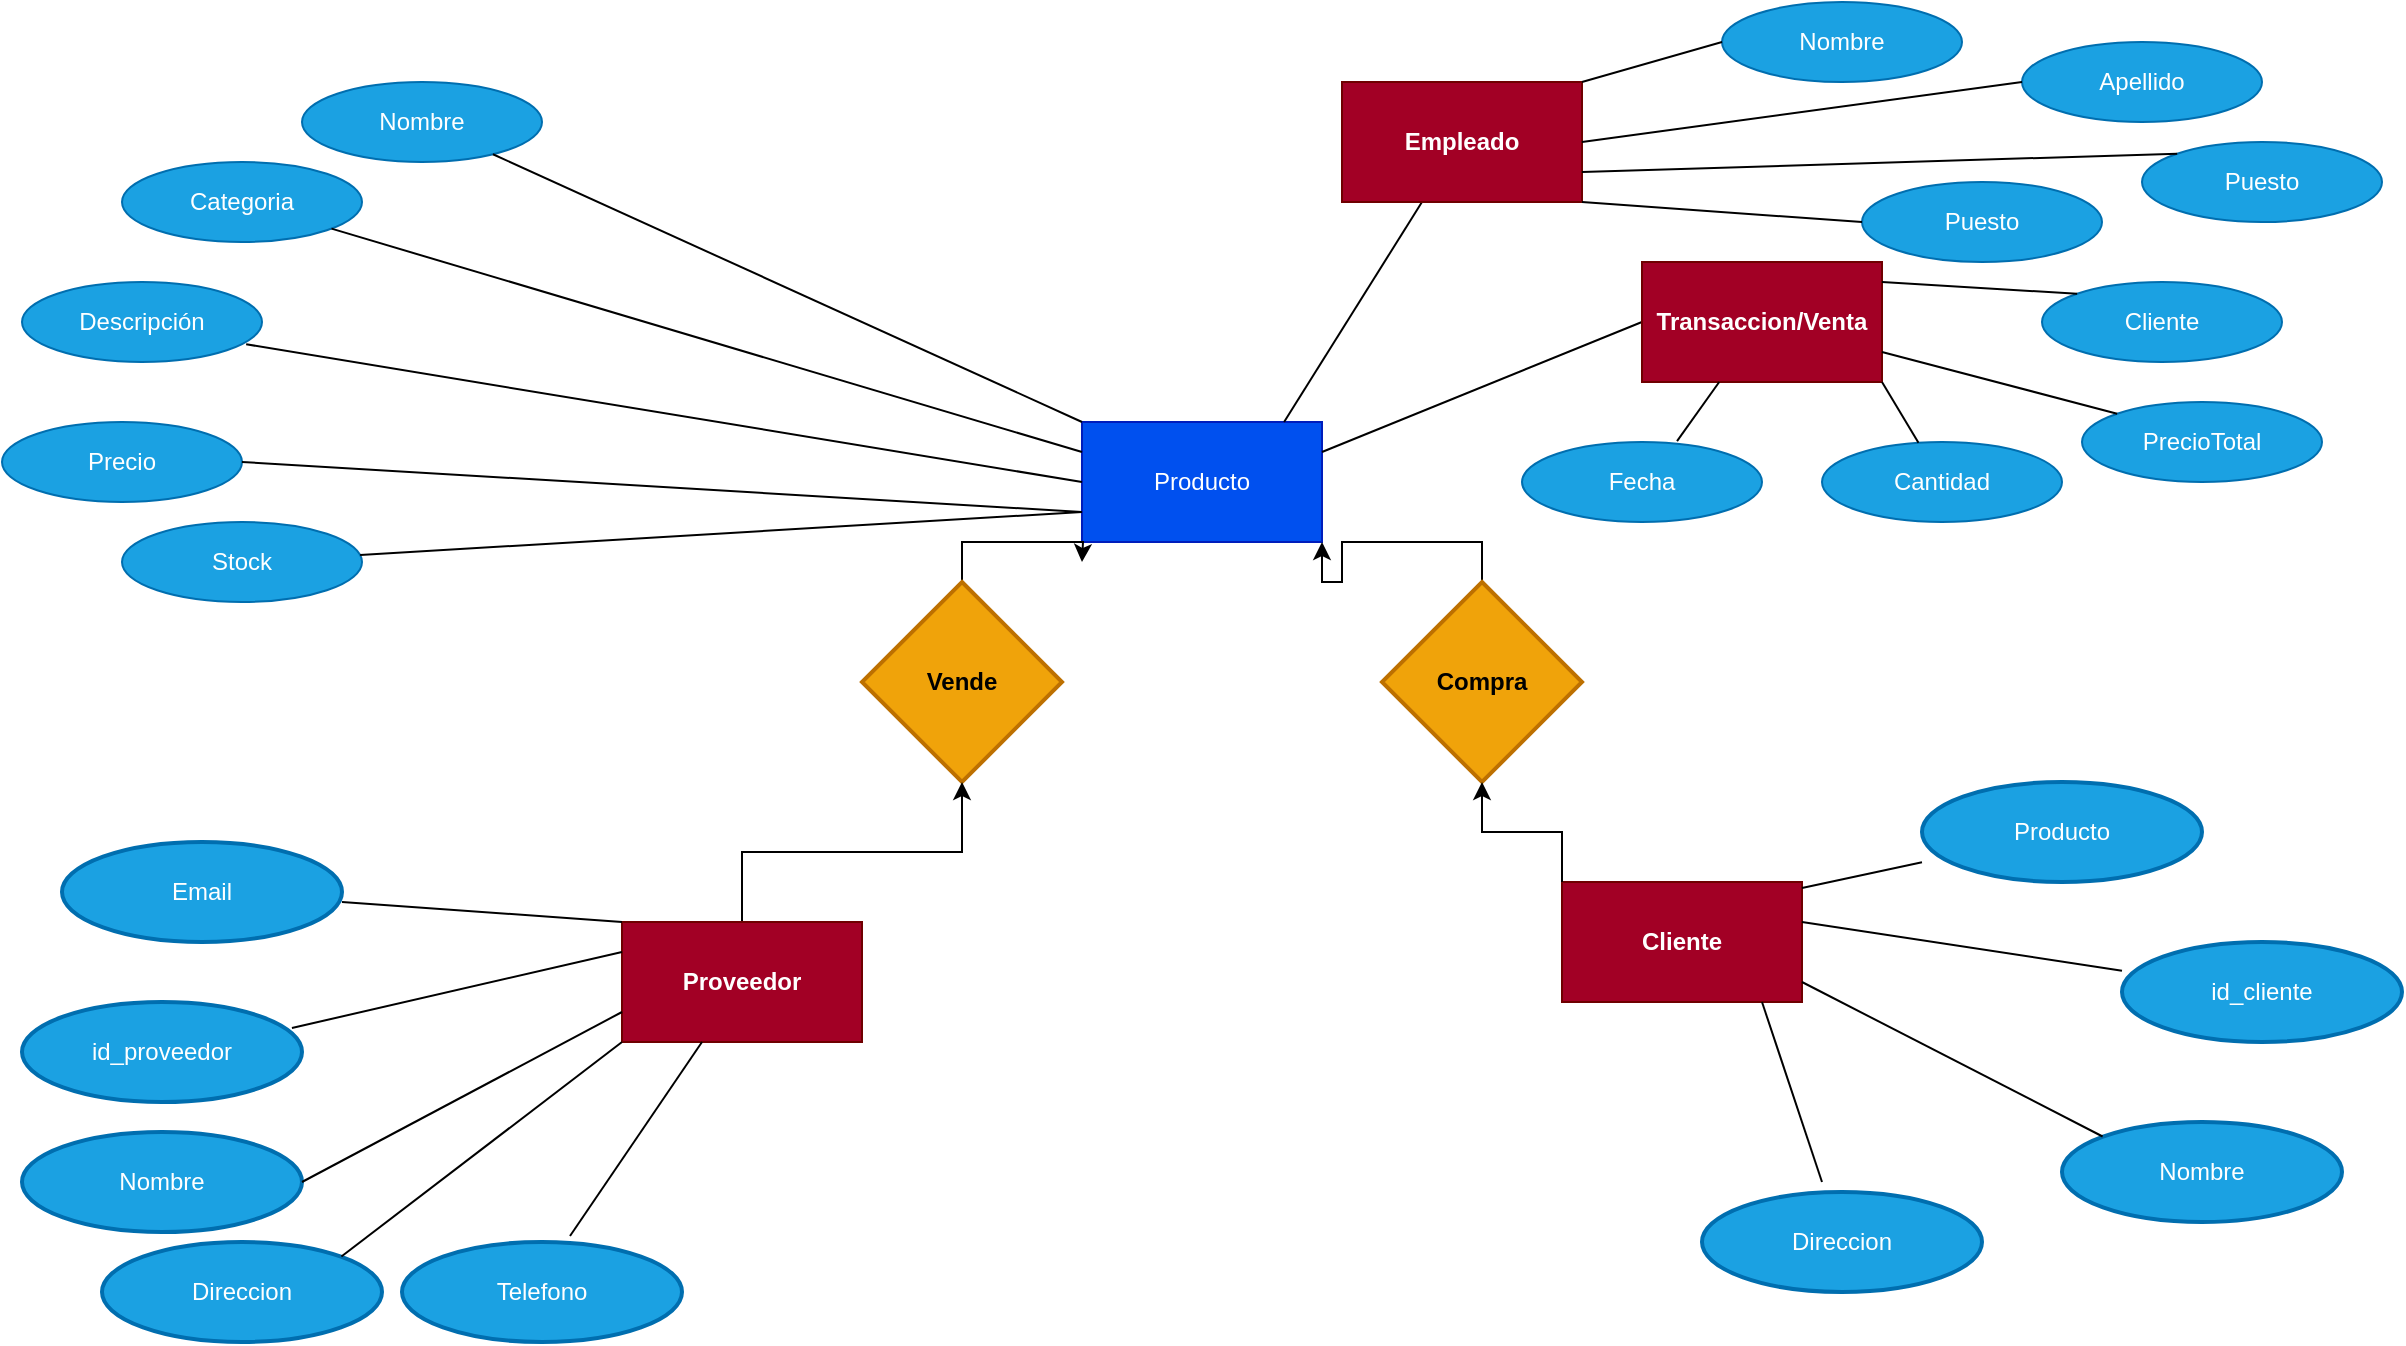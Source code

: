 <mxfile version="24.7.17" pages="2">
  <diagram name="Modelo Entidad Relacion" id="6X5oJjc_eYNXYKUeGqlE">
    <mxGraphModel dx="2084" dy="817" grid="1" gridSize="10" guides="1" tooltips="1" connect="1" arrows="1" fold="1" page="1" pageScale="1" pageWidth="827" pageHeight="1169" math="0" shadow="0">
      <root>
        <mxCell id="0" />
        <mxCell id="1" parent="0" />
        <mxCell id="h-8yNN9zocmhx1JUEkoD-1" value="Producto" style="rounded=0;whiteSpace=wrap;html=1;fillColor=#0050ef;fontColor=#ffffff;strokeColor=#001DBC;" parent="1" vertex="1">
          <mxGeometry x="400" y="230" width="120" height="60" as="geometry" />
        </mxCell>
        <mxCell id="h-8yNN9zocmhx1JUEkoD-16" value="" style="endArrow=none;html=1;rounded=0;entryX=0.842;entryY=0;entryDx=0;entryDy=0;entryPerimeter=0;" parent="1" target="h-8yNN9zocmhx1JUEkoD-1" edge="1">
          <mxGeometry width="50" height="50" relative="1" as="geometry">
            <mxPoint x="570" y="120" as="sourcePoint" />
            <mxPoint x="710" y="230" as="targetPoint" />
          </mxGeometry>
        </mxCell>
        <mxCell id="h-8yNN9zocmhx1JUEkoD-17" value="" style="endArrow=none;html=1;rounded=0;entryX=1;entryY=0.25;entryDx=0;entryDy=0;exitX=0.083;exitY=0.875;exitDx=0;exitDy=0;exitPerimeter=0;" parent="1" target="h-8yNN9zocmhx1JUEkoD-1" edge="1">
          <mxGeometry width="50" height="50" relative="1" as="geometry">
            <mxPoint x="679.96" y="180" as="sourcePoint" />
            <mxPoint x="710" y="310" as="targetPoint" />
          </mxGeometry>
        </mxCell>
        <mxCell id="h-8yNN9zocmhx1JUEkoD-21" style="edgeStyle=orthogonalEdgeStyle;rounded=0;orthogonalLoop=1;jettySize=auto;html=1;exitX=0.5;exitY=0;exitDx=0;exitDy=0;exitPerimeter=0;" parent="1" source="h-8yNN9zocmhx1JUEkoD-18" edge="1">
          <mxGeometry relative="1" as="geometry">
            <mxPoint x="400" y="300" as="targetPoint" />
          </mxGeometry>
        </mxCell>
        <mxCell id="h-8yNN9zocmhx1JUEkoD-18" value="Vende" style="strokeWidth=2;html=1;shape=mxgraph.flowchart.decision;whiteSpace=wrap;fillColor=#f0a30a;fontColor=#000000;strokeColor=#BD7000;fontStyle=1" parent="1" vertex="1">
          <mxGeometry x="290" y="310" width="100" height="100" as="geometry" />
        </mxCell>
        <mxCell id="h-8yNN9zocmhx1JUEkoD-22" value="id_cliente" style="strokeWidth=2;html=1;shape=mxgraph.flowchart.start_1;whiteSpace=wrap;fillColor=#1ba1e2;fontColor=#ffffff;strokeColor=#006EAF;" parent="1" vertex="1">
          <mxGeometry x="920" y="490" width="140" height="50" as="geometry" />
        </mxCell>
        <mxCell id="h-8yNN9zocmhx1JUEkoD-23" style="edgeStyle=orthogonalEdgeStyle;rounded=0;orthogonalLoop=1;jettySize=auto;html=1;exitX=0.5;exitY=1;exitDx=0;exitDy=0;exitPerimeter=0;fillColor=#1ba1e2;strokeColor=#006EAF;" parent="1" source="h-8yNN9zocmhx1JUEkoD-22" target="h-8yNN9zocmhx1JUEkoD-22" edge="1">
          <mxGeometry relative="1" as="geometry" />
        </mxCell>
        <mxCell id="h-8yNN9zocmhx1JUEkoD-26" value="Nombre" style="strokeWidth=2;html=1;shape=mxgraph.flowchart.start_1;whiteSpace=wrap;fillColor=#1ba1e2;fontColor=#ffffff;strokeColor=#006EAF;" parent="1" vertex="1">
          <mxGeometry x="890" y="580" width="140" height="50" as="geometry" />
        </mxCell>
        <mxCell id="h-8yNN9zocmhx1JUEkoD-27" value="Direccion" style="strokeWidth=2;html=1;shape=mxgraph.flowchart.start_1;whiteSpace=wrap;fillColor=#1ba1e2;fontColor=#ffffff;strokeColor=#006EAF;" parent="1" vertex="1">
          <mxGeometry x="710" y="615" width="140" height="50" as="geometry" />
        </mxCell>
        <mxCell id="h-8yNN9zocmhx1JUEkoD-28" value="Producto" style="strokeWidth=2;html=1;shape=mxgraph.flowchart.start_1;whiteSpace=wrap;fillColor=#1ba1e2;fontColor=#ffffff;strokeColor=#006EAF;" parent="1" vertex="1">
          <mxGeometry x="820" y="410" width="140" height="50" as="geometry" />
        </mxCell>
        <mxCell id="h-8yNN9zocmhx1JUEkoD-42" style="edgeStyle=orthogonalEdgeStyle;rounded=0;orthogonalLoop=1;jettySize=auto;html=1;exitX=0.5;exitY=0;exitDx=0;exitDy=0;exitPerimeter=0;entryX=1;entryY=1;entryDx=0;entryDy=0;" parent="1" source="h-8yNN9zocmhx1JUEkoD-29" target="h-8yNN9zocmhx1JUEkoD-1" edge="1">
          <mxGeometry relative="1" as="geometry" />
        </mxCell>
        <mxCell id="h-8yNN9zocmhx1JUEkoD-29" value="Compra" style="strokeWidth=2;html=1;shape=mxgraph.flowchart.decision;whiteSpace=wrap;fillColor=#f0a30a;fontColor=#000000;strokeColor=#BD7000;fontStyle=1" parent="1" vertex="1">
          <mxGeometry x="550" y="310" width="100" height="100" as="geometry" />
        </mxCell>
        <mxCell id="h-8yNN9zocmhx1JUEkoD-30" style="edgeStyle=orthogonalEdgeStyle;rounded=0;orthogonalLoop=1;jettySize=auto;html=1;exitX=0.5;exitY=1;exitDx=0;exitDy=0;" parent="1" edge="1">
          <mxGeometry relative="1" as="geometry">
            <mxPoint x="280" y="550" as="sourcePoint" />
            <mxPoint x="280" y="550" as="targetPoint" />
          </mxGeometry>
        </mxCell>
        <mxCell id="h-8yNN9zocmhx1JUEkoD-31" value="Cliente" style="rounded=0;whiteSpace=wrap;html=1;fillColor=#a20025;fontColor=#ffffff;strokeColor=#6F0000;fontStyle=1" parent="1" vertex="1">
          <mxGeometry x="640" y="460" width="120" height="60" as="geometry" />
        </mxCell>
        <mxCell id="h-8yNN9zocmhx1JUEkoD-33" style="edgeStyle=orthogonalEdgeStyle;rounded=0;orthogonalLoop=1;jettySize=auto;html=1;exitX=0.5;exitY=0;exitDx=0;exitDy=0;" parent="1" source="h-8yNN9zocmhx1JUEkoD-32" target="h-8yNN9zocmhx1JUEkoD-18" edge="1">
          <mxGeometry relative="1" as="geometry" />
        </mxCell>
        <mxCell id="h-8yNN9zocmhx1JUEkoD-32" value="Proveedor" style="rounded=0;whiteSpace=wrap;html=1;fillColor=#a20025;fontColor=#ffffff;strokeColor=#6F0000;fontStyle=1" parent="1" vertex="1">
          <mxGeometry x="170" y="480" width="120" height="60" as="geometry" />
        </mxCell>
        <mxCell id="h-8yNN9zocmhx1JUEkoD-34" style="edgeStyle=orthogonalEdgeStyle;rounded=0;orthogonalLoop=1;jettySize=auto;html=1;exitX=0;exitY=0;exitDx=0;exitDy=0;entryX=0.5;entryY=1;entryDx=0;entryDy=0;entryPerimeter=0;" parent="1" source="h-8yNN9zocmhx1JUEkoD-31" target="h-8yNN9zocmhx1JUEkoD-29" edge="1">
          <mxGeometry relative="1" as="geometry" />
        </mxCell>
        <mxCell id="h-8yNN9zocmhx1JUEkoD-36" value="" style="endArrow=none;html=1;rounded=0;" parent="1" edge="1">
          <mxGeometry width="50" height="50" relative="1" as="geometry">
            <mxPoint x="770" y="610" as="sourcePoint" />
            <mxPoint x="740" y="520" as="targetPoint" />
          </mxGeometry>
        </mxCell>
        <mxCell id="h-8yNN9zocmhx1JUEkoD-39" value="" style="endArrow=none;html=1;rounded=0;exitX=0.145;exitY=0.145;exitDx=0;exitDy=0;exitPerimeter=0;" parent="1" source="h-8yNN9zocmhx1JUEkoD-26" edge="1">
          <mxGeometry width="50" height="50" relative="1" as="geometry">
            <mxPoint x="790" y="600" as="sourcePoint" />
            <mxPoint x="760" y="510" as="targetPoint" />
          </mxGeometry>
        </mxCell>
        <mxCell id="h-8yNN9zocmhx1JUEkoD-40" value="" style="endArrow=none;html=1;rounded=0;" parent="1" source="h-8yNN9zocmhx1JUEkoD-22" edge="1">
          <mxGeometry width="50" height="50" relative="1" as="geometry">
            <mxPoint x="910" y="557" as="sourcePoint" />
            <mxPoint x="760" y="480" as="targetPoint" />
          </mxGeometry>
        </mxCell>
        <mxCell id="h-8yNN9zocmhx1JUEkoD-41" value="" style="endArrow=none;html=1;rounded=0;" parent="1" source="h-8yNN9zocmhx1JUEkoD-28" edge="1">
          <mxGeometry width="50" height="50" relative="1" as="geometry">
            <mxPoint x="910" y="540" as="sourcePoint" />
            <mxPoint x="760" y="463" as="targetPoint" />
          </mxGeometry>
        </mxCell>
        <mxCell id="h-8yNN9zocmhx1JUEkoD-43" value="Nombre" style="strokeWidth=2;html=1;shape=mxgraph.flowchart.start_1;whiteSpace=wrap;fillColor=#1ba1e2;fontColor=#ffffff;strokeColor=#006EAF;" parent="1" vertex="1">
          <mxGeometry x="-130" y="585" width="140" height="50" as="geometry" />
        </mxCell>
        <mxCell id="h-8yNN9zocmhx1JUEkoD-44" value="Telefono" style="strokeWidth=2;html=1;shape=mxgraph.flowchart.start_1;whiteSpace=wrap;fillColor=#1ba1e2;fontColor=#ffffff;strokeColor=#006EAF;" parent="1" vertex="1">
          <mxGeometry x="60" y="640" width="140" height="50" as="geometry" />
        </mxCell>
        <mxCell id="h-8yNN9zocmhx1JUEkoD-45" value="id_proveedor" style="strokeWidth=2;html=1;shape=mxgraph.flowchart.start_1;whiteSpace=wrap;fillColor=#1ba1e2;fontColor=#ffffff;strokeColor=#006EAF;" parent="1" vertex="1">
          <mxGeometry x="-130" y="520" width="140" height="50" as="geometry" />
        </mxCell>
        <mxCell id="h-8yNN9zocmhx1JUEkoD-46" value="Direccion" style="strokeWidth=2;html=1;shape=mxgraph.flowchart.start_1;whiteSpace=wrap;fillColor=#1ba1e2;fontColor=#ffffff;strokeColor=#006EAF;" parent="1" vertex="1">
          <mxGeometry x="-90" y="640" width="140" height="50" as="geometry" />
        </mxCell>
        <mxCell id="h-8yNN9zocmhx1JUEkoD-47" value="Email" style="strokeWidth=2;html=1;shape=mxgraph.flowchart.start_1;whiteSpace=wrap;fillColor=#1ba1e2;fontColor=#ffffff;strokeColor=#006EAF;" parent="1" vertex="1">
          <mxGeometry x="-110" y="440" width="140" height="50" as="geometry" />
        </mxCell>
        <mxCell id="h-8yNN9zocmhx1JUEkoD-48" value="" style="endArrow=none;html=1;rounded=0;entryX=0;entryY=0;entryDx=0;entryDy=0;" parent="1" target="h-8yNN9zocmhx1JUEkoD-32" edge="1">
          <mxGeometry width="50" height="50" relative="1" as="geometry">
            <mxPoint x="30" y="470" as="sourcePoint" />
            <mxPoint x="80" y="420" as="targetPoint" />
          </mxGeometry>
        </mxCell>
        <mxCell id="h-8yNN9zocmhx1JUEkoD-49" value="" style="endArrow=none;html=1;rounded=0;entryX=0;entryY=0.25;entryDx=0;entryDy=0;exitX=0.964;exitY=0.26;exitDx=0;exitDy=0;exitPerimeter=0;" parent="1" source="h-8yNN9zocmhx1JUEkoD-45" target="h-8yNN9zocmhx1JUEkoD-32" edge="1">
          <mxGeometry width="50" height="50" relative="1" as="geometry">
            <mxPoint x="40" y="480" as="sourcePoint" />
            <mxPoint x="180" y="490" as="targetPoint" />
          </mxGeometry>
        </mxCell>
        <mxCell id="h-8yNN9zocmhx1JUEkoD-50" value="" style="endArrow=none;html=1;rounded=0;entryX=0;entryY=0.75;entryDx=0;entryDy=0;exitX=1;exitY=0.5;exitDx=0;exitDy=0;exitPerimeter=0;" parent="1" source="h-8yNN9zocmhx1JUEkoD-43" target="h-8yNN9zocmhx1JUEkoD-32" edge="1">
          <mxGeometry width="50" height="50" relative="1" as="geometry">
            <mxPoint x="50" y="490" as="sourcePoint" />
            <mxPoint x="190" y="500" as="targetPoint" />
          </mxGeometry>
        </mxCell>
        <mxCell id="h-8yNN9zocmhx1JUEkoD-51" value="" style="endArrow=none;html=1;rounded=0;entryX=0;entryY=1;entryDx=0;entryDy=0;exitX=0.855;exitY=0.145;exitDx=0;exitDy=0;exitPerimeter=0;" parent="1" source="h-8yNN9zocmhx1JUEkoD-46" target="h-8yNN9zocmhx1JUEkoD-32" edge="1">
          <mxGeometry width="50" height="50" relative="1" as="geometry">
            <mxPoint x="60" y="500" as="sourcePoint" />
            <mxPoint x="200" y="510" as="targetPoint" />
          </mxGeometry>
        </mxCell>
        <mxCell id="h-8yNN9zocmhx1JUEkoD-52" value="" style="endArrow=none;html=1;rounded=0;exitX=0.6;exitY=-0.06;exitDx=0;exitDy=0;exitPerimeter=0;" parent="1" source="h-8yNN9zocmhx1JUEkoD-44" edge="1">
          <mxGeometry width="50" height="50" relative="1" as="geometry">
            <mxPoint x="150" y="630" as="sourcePoint" />
            <mxPoint x="210" y="540" as="targetPoint" />
          </mxGeometry>
        </mxCell>
        <mxCell id="5" value="Empleado" style="rounded=0;whiteSpace=wrap;html=1;fillColor=#a20025;fontColor=#ffffff;strokeColor=#6F0000;fontStyle=1" parent="1" vertex="1">
          <mxGeometry x="530" y="60" width="120" height="60" as="geometry" />
        </mxCell>
        <mxCell id="6" value="Transaccion/Venta" style="rounded=0;whiteSpace=wrap;html=1;fillColor=#a20025;fontColor=#ffffff;strokeColor=#6F0000;fontStyle=1" parent="1" vertex="1">
          <mxGeometry x="680" y="150" width="120" height="60" as="geometry" />
        </mxCell>
        <mxCell id="7" value="Nombre" style="ellipse;whiteSpace=wrap;html=1;fillColor=#1ba1e2;fontColor=#ffffff;strokeColor=#006EAF;" parent="1" vertex="1">
          <mxGeometry x="10" y="60" width="120" height="40" as="geometry" />
        </mxCell>
        <mxCell id="8" value="Descripción" style="ellipse;whiteSpace=wrap;html=1;fillColor=#1ba1e2;fontColor=#ffffff;strokeColor=#006EAF;" parent="1" vertex="1">
          <mxGeometry x="-130" y="160" width="120" height="40" as="geometry" />
        </mxCell>
        <mxCell id="10" value="Precio" style="ellipse;whiteSpace=wrap;html=1;fillColor=#1ba1e2;fontColor=#ffffff;strokeColor=#006EAF;" parent="1" vertex="1">
          <mxGeometry x="-140" y="230" width="120" height="40" as="geometry" />
        </mxCell>
        <mxCell id="11" value="Categoria" style="ellipse;whiteSpace=wrap;html=1;fillColor=#1ba1e2;fontColor=#ffffff;strokeColor=#006EAF;" parent="1" vertex="1">
          <mxGeometry x="-80" y="100" width="120" height="40" as="geometry" />
        </mxCell>
        <mxCell id="12" value="Stock" style="ellipse;whiteSpace=wrap;html=1;fillColor=#1ba1e2;fontColor=#ffffff;strokeColor=#006EAF;" parent="1" vertex="1">
          <mxGeometry x="-80" y="280" width="120" height="40" as="geometry" />
        </mxCell>
        <mxCell id="13" value="" style="endArrow=none;html=1;entryX=0;entryY=0;entryDx=0;entryDy=0;" parent="1" source="7" edge="1" target="h-8yNN9zocmhx1JUEkoD-1">
          <mxGeometry width="50" height="50" relative="1" as="geometry">
            <mxPoint x="-30" y="220" as="sourcePoint" />
            <mxPoint x="400" y="250" as="targetPoint" />
          </mxGeometry>
        </mxCell>
        <mxCell id="14" value="" style="endArrow=none;html=1;entryX=0;entryY=0.25;entryDx=0;entryDy=0;" parent="1" source="11" target="h-8yNN9zocmhx1JUEkoD-1" edge="1">
          <mxGeometry width="50" height="50" relative="1" as="geometry">
            <mxPoint x="10" y="220" as="sourcePoint" />
            <mxPoint x="410" y="250" as="targetPoint" />
          </mxGeometry>
        </mxCell>
        <mxCell id="15" value="" style="endArrow=none;html=1;exitX=0.934;exitY=0.778;exitDx=0;exitDy=0;exitPerimeter=0;entryX=0;entryY=0.5;entryDx=0;entryDy=0;" parent="1" source="8" target="h-8yNN9zocmhx1JUEkoD-1" edge="1">
          <mxGeometry width="50" height="50" relative="1" as="geometry">
            <mxPoint x="20" y="250" as="sourcePoint" />
            <mxPoint x="410" y="250" as="targetPoint" />
          </mxGeometry>
        </mxCell>
        <mxCell id="16" value="" style="endArrow=none;html=1;exitX=1;exitY=0.5;exitDx=0;exitDy=0;entryX=0;entryY=0.75;entryDx=0;entryDy=0;" parent="1" source="10" target="h-8yNN9zocmhx1JUEkoD-1" edge="1">
          <mxGeometry width="50" height="50" relative="1" as="geometry">
            <mxPoint x="30" y="260" as="sourcePoint" />
            <mxPoint x="80" y="210" as="targetPoint" />
          </mxGeometry>
        </mxCell>
        <mxCell id="17" value="" style="endArrow=none;html=1;entryX=0;entryY=0.75;entryDx=0;entryDy=0;" parent="1" source="12" target="h-8yNN9zocmhx1JUEkoD-1" edge="1">
          <mxGeometry width="50" height="50" relative="1" as="geometry">
            <mxPoint x="20" y="290" as="sourcePoint" />
            <mxPoint x="410" y="250" as="targetPoint" />
          </mxGeometry>
        </mxCell>
        <mxCell id="34" value="Fecha" style="ellipse;whiteSpace=wrap;html=1;fillColor=#1ba1e2;fontColor=#ffffff;strokeColor=#006EAF;" parent="1" vertex="1">
          <mxGeometry x="620" y="240" width="120" height="40" as="geometry" />
        </mxCell>
        <mxCell id="35" value="Cantidad" style="ellipse;whiteSpace=wrap;html=1;fillColor=#1ba1e2;fontColor=#ffffff;strokeColor=#006EAF;" parent="1" vertex="1">
          <mxGeometry x="770" y="240" width="120" height="40" as="geometry" />
        </mxCell>
        <mxCell id="36" value="PrecioTotal" style="ellipse;whiteSpace=wrap;html=1;fillColor=#1ba1e2;fontColor=#ffffff;strokeColor=#006EAF;" parent="1" vertex="1">
          <mxGeometry x="900" y="220" width="120" height="40" as="geometry" />
        </mxCell>
        <mxCell id="37" value="Cliente" style="ellipse;whiteSpace=wrap;html=1;fillColor=#1ba1e2;fontColor=#ffffff;strokeColor=#006EAF;" parent="1" vertex="1">
          <mxGeometry x="880" y="160" width="120" height="40" as="geometry" />
        </mxCell>
        <mxCell id="38" value="" style="endArrow=none;html=1;exitX=0.646;exitY=-0.011;exitDx=0;exitDy=0;exitPerimeter=0;" parent="1" source="34" target="6" edge="1">
          <mxGeometry width="50" height="50" relative="1" as="geometry">
            <mxPoint x="560" y="210" as="sourcePoint" />
            <mxPoint x="610" y="160" as="targetPoint" />
          </mxGeometry>
        </mxCell>
        <mxCell id="40" value="" style="endArrow=none;html=1;rounded=0;exitX=0;exitY=0;exitDx=0;exitDy=0;entryX=1;entryY=0.75;entryDx=0;entryDy=0;" parent="1" source="36" target="6" edge="1">
          <mxGeometry width="50" height="50" relative="1" as="geometry">
            <mxPoint x="950" y="229.998" as="sourcePoint" />
            <mxPoint x="790.0" y="205.65" as="targetPoint" />
          </mxGeometry>
        </mxCell>
        <mxCell id="41" value="" style="endArrow=none;html=1;rounded=0;entryX=1;entryY=1;entryDx=0;entryDy=0;" parent="1" source="35" target="6" edge="1">
          <mxGeometry width="50" height="50" relative="1" as="geometry">
            <mxPoint x="927.574" y="235.858" as="sourcePoint" />
            <mxPoint x="810.0" y="205" as="targetPoint" />
          </mxGeometry>
        </mxCell>
        <mxCell id="42" value="" style="endArrow=none;html=1;rounded=0;exitX=0;exitY=0;exitDx=0;exitDy=0;entryX=1;entryY=0.75;entryDx=0;entryDy=0;" parent="1" source="37" edge="1">
          <mxGeometry width="50" height="50" relative="1" as="geometry">
            <mxPoint x="917.574" y="190.858" as="sourcePoint" />
            <mxPoint x="800.0" y="160" as="targetPoint" />
          </mxGeometry>
        </mxCell>
        <mxCell id="43" value="Nombre" style="ellipse;whiteSpace=wrap;html=1;fillColor=#1ba1e2;fontColor=#ffffff;strokeColor=#006EAF;" parent="1" vertex="1">
          <mxGeometry x="720" y="20" width="120" height="40" as="geometry" />
        </mxCell>
        <mxCell id="44" value="Apellido" style="ellipse;whiteSpace=wrap;html=1;fillColor=#1ba1e2;fontColor=#ffffff;strokeColor=#006EAF;" parent="1" vertex="1">
          <mxGeometry x="870" y="40" width="120" height="40" as="geometry" />
        </mxCell>
        <mxCell id="45" value="Puesto" style="ellipse;whiteSpace=wrap;html=1;fillColor=#1ba1e2;fontColor=#ffffff;strokeColor=#006EAF;" parent="1" vertex="1">
          <mxGeometry x="790" y="110" width="120" height="40" as="geometry" />
        </mxCell>
        <mxCell id="46" value="Puesto" style="ellipse;whiteSpace=wrap;html=1;fillColor=#1ba1e2;fontColor=#ffffff;strokeColor=#006EAF;" parent="1" vertex="1">
          <mxGeometry x="930" y="90" width="120" height="40" as="geometry" />
        </mxCell>
        <mxCell id="47" value="" style="endArrow=none;html=1;entryX=0;entryY=0.5;entryDx=0;entryDy=0;exitX=1;exitY=0;exitDx=0;exitDy=0;" parent="1" source="5" target="43" edge="1">
          <mxGeometry width="50" height="50" relative="1" as="geometry">
            <mxPoint x="560" y="210" as="sourcePoint" />
            <mxPoint x="610" y="160" as="targetPoint" />
          </mxGeometry>
        </mxCell>
        <mxCell id="48" value="" style="endArrow=none;html=1;entryX=0;entryY=0.5;entryDx=0;entryDy=0;exitX=1;exitY=1;exitDx=0;exitDy=0;" parent="1" source="5" target="45" edge="1">
          <mxGeometry width="50" height="50" relative="1" as="geometry">
            <mxPoint x="660.0" y="90" as="sourcePoint" />
            <mxPoint x="720.0" y="80" as="targetPoint" />
          </mxGeometry>
        </mxCell>
        <mxCell id="49" value="" style="endArrow=none;html=1;entryX=0;entryY=0.5;entryDx=0;entryDy=0;exitX=1;exitY=0.5;exitDx=0;exitDy=0;" parent="1" source="5" target="44" edge="1">
          <mxGeometry width="50" height="50" relative="1" as="geometry">
            <mxPoint x="670.0" y="80" as="sourcePoint" />
            <mxPoint x="730.0" y="70" as="targetPoint" />
          </mxGeometry>
        </mxCell>
        <mxCell id="50" value="" style="endArrow=none;html=1;entryX=0;entryY=0;entryDx=0;entryDy=0;exitX=1;exitY=0.75;exitDx=0;exitDy=0;" parent="1" source="5" target="46" edge="1">
          <mxGeometry width="50" height="50" relative="1" as="geometry">
            <mxPoint x="660.0" y="100" as="sourcePoint" />
            <mxPoint x="880.0" y="70" as="targetPoint" />
          </mxGeometry>
        </mxCell>
      </root>
    </mxGraphModel>
  </diagram>
  <diagram id="PcM_eBLGwyFcFCv4Wu1o" name="Modelo Relacional">
    <mxGraphModel dx="1467" dy="953" grid="1" gridSize="10" guides="1" tooltips="1" connect="1" arrows="1" fold="1" page="1" pageScale="1" pageWidth="850" pageHeight="1100" math="0" shadow="0">
      <root>
        <mxCell id="0" />
        <mxCell id="1" parent="0" />
        <mxCell id="H16u7qCdbEKzT0H-sfiq-1" value="" style="shape=tableRow;horizontal=0;startSize=0;swimlaneHead=0;swimlaneBody=0;fillColor=none;collapsible=0;dropTarget=0;points=[[0,0.5],[1,0.5]];portConstraint=eastwest;top=0;left=0;right=0;bottom=0;labelBackgroundColor=none;strokeColor=#BAC8D3;fontColor=#EEEEEE;" parent="1" vertex="1">
          <mxGeometry x="590" y="230" width="180" height="30" as="geometry" />
        </mxCell>
        <mxCell id="H16u7qCdbEKzT0H-sfiq-2" value="" style="shape=partialRectangle;connectable=0;fillColor=none;top=0;left=0;bottom=0;right=0;editable=1;overflow=hidden;whiteSpace=wrap;html=1;labelBackgroundColor=none;strokeColor=#BAC8D3;fontColor=#EEEEEE;" parent="H16u7qCdbEKzT0H-sfiq-1" vertex="1">
          <mxGeometry width="30" height="30" as="geometry">
            <mxRectangle width="30" height="30" as="alternateBounds" />
          </mxGeometry>
        </mxCell>
        <mxCell id="H16u7qCdbEKzT0H-sfiq-3" value="Producto" style="shape=table;startSize=30;container=1;collapsible=1;childLayout=tableLayout;fixedRows=1;rowLines=0;fontStyle=1;align=center;resizeLast=1;html=1;fillColor=#09555B;fontColor=#EEEEEE;strokeColor=#BAC8D3;labelBackgroundColor=none;" parent="1" vertex="1">
          <mxGeometry x="320" width="180" height="240" as="geometry" />
        </mxCell>
        <mxCell id="H16u7qCdbEKzT0H-sfiq-4" value="" style="shape=tableRow;horizontal=0;startSize=0;swimlaneHead=0;swimlaneBody=0;fillColor=none;collapsible=0;dropTarget=0;points=[[0,0.5],[1,0.5]];portConstraint=eastwest;top=0;left=0;right=0;bottom=1;labelBackgroundColor=none;strokeColor=#BAC8D3;fontColor=#EEEEEE;" parent="H16u7qCdbEKzT0H-sfiq-3" vertex="1">
          <mxGeometry y="30" width="180" height="30" as="geometry" />
        </mxCell>
        <mxCell id="H16u7qCdbEKzT0H-sfiq-5" value="PK" style="shape=partialRectangle;connectable=0;fillColor=none;top=0;left=0;bottom=0;right=0;fontStyle=1;overflow=hidden;whiteSpace=wrap;html=1;labelBackgroundColor=none;strokeColor=#BAC8D3;fontColor=#EEEEEE;" parent="H16u7qCdbEKzT0H-sfiq-4" vertex="1">
          <mxGeometry width="30" height="30" as="geometry">
            <mxRectangle width="30" height="30" as="alternateBounds" />
          </mxGeometry>
        </mxCell>
        <mxCell id="H16u7qCdbEKzT0H-sfiq-6" value="ID_Producto" style="shape=partialRectangle;connectable=0;fillColor=none;top=0;left=0;bottom=0;right=0;align=left;spacingLeft=6;fontStyle=5;overflow=hidden;whiteSpace=wrap;html=1;labelBackgroundColor=none;strokeColor=#BAC8D3;fontColor=#EEEEEE;" parent="H16u7qCdbEKzT0H-sfiq-4" vertex="1">
          <mxGeometry x="30" width="150" height="30" as="geometry">
            <mxRectangle width="150" height="30" as="alternateBounds" />
          </mxGeometry>
        </mxCell>
        <mxCell id="H16u7qCdbEKzT0H-sfiq-7" value="" style="shape=tableRow;horizontal=0;startSize=0;swimlaneHead=0;swimlaneBody=0;fillColor=none;collapsible=0;dropTarget=0;points=[[0,0.5],[1,0.5]];portConstraint=eastwest;top=0;left=0;right=0;bottom=0;labelBackgroundColor=none;strokeColor=#BAC8D3;fontColor=#EEEEEE;" parent="H16u7qCdbEKzT0H-sfiq-3" vertex="1">
          <mxGeometry y="60" width="180" height="30" as="geometry" />
        </mxCell>
        <mxCell id="H16u7qCdbEKzT0H-sfiq-8" value="" style="shape=partialRectangle;connectable=0;fillColor=none;top=0;left=0;bottom=0;right=0;editable=1;overflow=hidden;whiteSpace=wrap;html=1;labelBackgroundColor=none;strokeColor=#BAC8D3;fontColor=#EEEEEE;" parent="H16u7qCdbEKzT0H-sfiq-7" vertex="1">
          <mxGeometry width="30" height="30" as="geometry">
            <mxRectangle width="30" height="30" as="alternateBounds" />
          </mxGeometry>
        </mxCell>
        <mxCell id="H16u7qCdbEKzT0H-sfiq-9" value="" style="shape=partialRectangle;connectable=0;fillColor=none;top=0;left=0;bottom=0;right=0;align=left;spacingLeft=6;overflow=hidden;whiteSpace=wrap;html=1;labelBackgroundColor=none;strokeColor=#BAC8D3;fontColor=#EEEEEE;" parent="H16u7qCdbEKzT0H-sfiq-7" vertex="1">
          <mxGeometry x="30" width="150" height="30" as="geometry">
            <mxRectangle width="150" height="30" as="alternateBounds" />
          </mxGeometry>
        </mxCell>
        <mxCell id="H16u7qCdbEKzT0H-sfiq-10" value="" style="shape=tableRow;horizontal=0;startSize=0;swimlaneHead=0;swimlaneBody=0;fillColor=none;collapsible=0;dropTarget=0;points=[[0,0.5],[1,0.5]];portConstraint=eastwest;top=0;left=0;right=0;bottom=0;labelBackgroundColor=none;strokeColor=#BAC8D3;fontColor=#EEEEEE;" parent="H16u7qCdbEKzT0H-sfiq-3" vertex="1">
          <mxGeometry y="90" width="180" height="30" as="geometry" />
        </mxCell>
        <mxCell id="H16u7qCdbEKzT0H-sfiq-11" value="" style="shape=partialRectangle;connectable=0;fillColor=none;top=0;left=0;bottom=0;right=0;editable=1;overflow=hidden;whiteSpace=wrap;html=1;labelBackgroundColor=none;strokeColor=#BAC8D3;fontColor=#EEEEEE;" parent="H16u7qCdbEKzT0H-sfiq-10" vertex="1">
          <mxGeometry width="30" height="30" as="geometry">
            <mxRectangle width="30" height="30" as="alternateBounds" />
          </mxGeometry>
        </mxCell>
        <mxCell id="H16u7qCdbEKzT0H-sfiq-12" value="Nombre VARCHAR(50)" style="shape=partialRectangle;connectable=0;fillColor=none;top=0;left=0;bottom=0;right=0;align=left;spacingLeft=6;overflow=hidden;whiteSpace=wrap;html=1;labelBackgroundColor=none;strokeColor=#BAC8D3;fontColor=#EEEEEE;" parent="H16u7qCdbEKzT0H-sfiq-10" vertex="1">
          <mxGeometry x="30" width="150" height="30" as="geometry">
            <mxRectangle width="150" height="30" as="alternateBounds" />
          </mxGeometry>
        </mxCell>
        <mxCell id="H16u7qCdbEKzT0H-sfiq-13" value="" style="shape=tableRow;horizontal=0;startSize=0;swimlaneHead=0;swimlaneBody=0;fillColor=none;collapsible=0;dropTarget=0;points=[[0,0.5],[1,0.5]];portConstraint=eastwest;top=0;left=0;right=0;bottom=0;labelBackgroundColor=none;strokeColor=#BAC8D3;fontColor=#EEEEEE;" parent="H16u7qCdbEKzT0H-sfiq-3" vertex="1">
          <mxGeometry y="120" width="180" height="30" as="geometry" />
        </mxCell>
        <mxCell id="H16u7qCdbEKzT0H-sfiq-14" value="" style="shape=partialRectangle;connectable=0;fillColor=none;top=0;left=0;bottom=0;right=0;editable=1;overflow=hidden;whiteSpace=wrap;html=1;labelBackgroundColor=none;strokeColor=#BAC8D3;fontColor=#EEEEEE;" parent="H16u7qCdbEKzT0H-sfiq-13" vertex="1">
          <mxGeometry width="30" height="30" as="geometry">
            <mxRectangle width="30" height="30" as="alternateBounds" />
          </mxGeometry>
        </mxCell>
        <mxCell id="H16u7qCdbEKzT0H-sfiq-15" value="Descripción VARCHAR(100)" style="shape=partialRectangle;connectable=0;fillColor=none;top=0;left=0;bottom=0;right=0;align=left;spacingLeft=6;overflow=hidden;whiteSpace=wrap;html=1;labelBackgroundColor=none;strokeColor=#BAC8D3;fontColor=#EEEEEE;" parent="H16u7qCdbEKzT0H-sfiq-13" vertex="1">
          <mxGeometry x="30" width="150" height="30" as="geometry">
            <mxRectangle width="150" height="30" as="alternateBounds" />
          </mxGeometry>
        </mxCell>
        <mxCell id="H16u7qCdbEKzT0H-sfiq-16" style="shape=tableRow;horizontal=0;startSize=0;swimlaneHead=0;swimlaneBody=0;fillColor=none;collapsible=0;dropTarget=0;points=[[0,0.5],[1,0.5]];portConstraint=eastwest;top=0;left=0;right=0;bottom=0;labelBackgroundColor=none;strokeColor=#BAC8D3;fontColor=#EEEEEE;" parent="H16u7qCdbEKzT0H-sfiq-3" vertex="1">
          <mxGeometry y="150" width="180" height="30" as="geometry" />
        </mxCell>
        <mxCell id="H16u7qCdbEKzT0H-sfiq-17" style="shape=partialRectangle;connectable=0;fillColor=none;top=0;left=0;bottom=0;right=0;editable=1;overflow=hidden;whiteSpace=wrap;html=1;labelBackgroundColor=none;strokeColor=#BAC8D3;fontColor=#EEEEEE;" parent="H16u7qCdbEKzT0H-sfiq-16" vertex="1">
          <mxGeometry width="30" height="30" as="geometry">
            <mxRectangle width="30" height="30" as="alternateBounds" />
          </mxGeometry>
        </mxCell>
        <mxCell id="H16u7qCdbEKzT0H-sfiq-18" value="Precio DECIMAL(10,2)" style="shape=partialRectangle;connectable=0;fillColor=none;top=0;left=0;bottom=0;right=0;align=left;spacingLeft=6;overflow=hidden;whiteSpace=wrap;html=1;labelBackgroundColor=none;strokeColor=#BAC8D3;fontColor=#EEEEEE;" parent="H16u7qCdbEKzT0H-sfiq-16" vertex="1">
          <mxGeometry x="30" width="150" height="30" as="geometry">
            <mxRectangle width="150" height="30" as="alternateBounds" />
          </mxGeometry>
        </mxCell>
        <mxCell id="H16u7qCdbEKzT0H-sfiq-19" style="shape=tableRow;horizontal=0;startSize=0;swimlaneHead=0;swimlaneBody=0;fillColor=none;collapsible=0;dropTarget=0;points=[[0,0.5],[1,0.5]];portConstraint=eastwest;top=0;left=0;right=0;bottom=0;labelBackgroundColor=none;strokeColor=#BAC8D3;fontColor=#EEEEEE;" parent="H16u7qCdbEKzT0H-sfiq-3" vertex="1">
          <mxGeometry y="180" width="180" height="30" as="geometry" />
        </mxCell>
        <mxCell id="H16u7qCdbEKzT0H-sfiq-20" style="shape=partialRectangle;connectable=0;fillColor=none;top=0;left=0;bottom=0;right=0;editable=1;overflow=hidden;whiteSpace=wrap;html=1;labelBackgroundColor=none;strokeColor=#BAC8D3;fontColor=#EEEEEE;" parent="H16u7qCdbEKzT0H-sfiq-19" vertex="1">
          <mxGeometry width="30" height="30" as="geometry">
            <mxRectangle width="30" height="30" as="alternateBounds" />
          </mxGeometry>
        </mxCell>
        <mxCell id="H16u7qCdbEKzT0H-sfiq-21" value="Categoria VARCHAR(50)" style="shape=partialRectangle;connectable=0;fillColor=none;top=0;left=0;bottom=0;right=0;align=left;spacingLeft=6;overflow=hidden;whiteSpace=wrap;html=1;labelBackgroundColor=none;strokeColor=#BAC8D3;fontColor=#EEEEEE;" parent="H16u7qCdbEKzT0H-sfiq-19" vertex="1">
          <mxGeometry x="30" width="150" height="30" as="geometry">
            <mxRectangle width="150" height="30" as="alternateBounds" />
          </mxGeometry>
        </mxCell>
        <mxCell id="H16u7qCdbEKzT0H-sfiq-22" style="shape=tableRow;horizontal=0;startSize=0;swimlaneHead=0;swimlaneBody=0;fillColor=none;collapsible=0;dropTarget=0;points=[[0,0.5],[1,0.5]];portConstraint=eastwest;top=0;left=0;right=0;bottom=0;labelBackgroundColor=none;strokeColor=#BAC8D3;fontColor=#EEEEEE;" parent="H16u7qCdbEKzT0H-sfiq-3" vertex="1">
          <mxGeometry y="210" width="180" height="30" as="geometry" />
        </mxCell>
        <mxCell id="H16u7qCdbEKzT0H-sfiq-23" style="shape=partialRectangle;connectable=0;fillColor=none;top=0;left=0;bottom=0;right=0;editable=1;overflow=hidden;whiteSpace=wrap;html=1;labelBackgroundColor=none;strokeColor=#BAC8D3;fontColor=#EEEEEE;" parent="H16u7qCdbEKzT0H-sfiq-22" vertex="1">
          <mxGeometry width="30" height="30" as="geometry">
            <mxRectangle width="30" height="30" as="alternateBounds" />
          </mxGeometry>
        </mxCell>
        <mxCell id="H16u7qCdbEKzT0H-sfiq-24" value="Stock INT" style="shape=partialRectangle;connectable=0;fillColor=none;top=0;left=0;bottom=0;right=0;align=left;spacingLeft=6;overflow=hidden;whiteSpace=wrap;html=1;labelBackgroundColor=none;strokeColor=#BAC8D3;fontColor=#EEEEEE;" parent="H16u7qCdbEKzT0H-sfiq-22" vertex="1">
          <mxGeometry x="30" width="150" height="30" as="geometry">
            <mxRectangle width="150" height="30" as="alternateBounds" />
          </mxGeometry>
        </mxCell>
        <mxCell id="H16u7qCdbEKzT0H-sfiq-25" value="Cliente" style="shape=table;startSize=30;container=1;collapsible=1;childLayout=tableLayout;fixedRows=1;rowLines=0;fontStyle=1;align=center;resizeLast=1;html=1;labelBackgroundColor=none;fillColor=#09555B;strokeColor=#BAC8D3;fontColor=#EEEEEE;" parent="1" vertex="1">
          <mxGeometry x="620" y="180" width="180" height="210" as="geometry" />
        </mxCell>
        <mxCell id="H16u7qCdbEKzT0H-sfiq-26" value="" style="shape=tableRow;horizontal=0;startSize=0;swimlaneHead=0;swimlaneBody=0;fillColor=none;collapsible=0;dropTarget=0;points=[[0,0.5],[1,0.5]];portConstraint=eastwest;top=0;left=0;right=0;bottom=1;labelBackgroundColor=none;strokeColor=#BAC8D3;fontColor=#EEEEEE;" parent="H16u7qCdbEKzT0H-sfiq-25" vertex="1">
          <mxGeometry y="30" width="180" height="30" as="geometry" />
        </mxCell>
        <mxCell id="H16u7qCdbEKzT0H-sfiq-27" value="PK" style="shape=partialRectangle;connectable=0;fillColor=none;top=0;left=0;bottom=0;right=0;fontStyle=1;overflow=hidden;whiteSpace=wrap;html=1;labelBackgroundColor=none;strokeColor=#BAC8D3;fontColor=#EEEEEE;" parent="H16u7qCdbEKzT0H-sfiq-26" vertex="1">
          <mxGeometry width="30" height="30" as="geometry">
            <mxRectangle width="30" height="30" as="alternateBounds" />
          </mxGeometry>
        </mxCell>
        <mxCell id="H16u7qCdbEKzT0H-sfiq-28" value="ID_Cliente" style="shape=partialRectangle;connectable=0;fillColor=none;top=0;left=0;bottom=0;right=0;align=left;spacingLeft=6;fontStyle=5;overflow=hidden;whiteSpace=wrap;html=1;labelBackgroundColor=none;strokeColor=#BAC8D3;fontColor=#EEEEEE;" parent="H16u7qCdbEKzT0H-sfiq-26" vertex="1">
          <mxGeometry x="30" width="150" height="30" as="geometry">
            <mxRectangle width="150" height="30" as="alternateBounds" />
          </mxGeometry>
        </mxCell>
        <mxCell id="H16u7qCdbEKzT0H-sfiq-29" value="" style="shape=tableRow;horizontal=0;startSize=0;swimlaneHead=0;swimlaneBody=0;fillColor=none;collapsible=0;dropTarget=0;points=[[0,0.5],[1,0.5]];portConstraint=eastwest;top=0;left=0;right=0;bottom=0;labelBackgroundColor=none;strokeColor=#BAC8D3;fontColor=#EEEEEE;" parent="H16u7qCdbEKzT0H-sfiq-25" vertex="1">
          <mxGeometry y="60" width="180" height="30" as="geometry" />
        </mxCell>
        <mxCell id="H16u7qCdbEKzT0H-sfiq-30" value="" style="shape=partialRectangle;connectable=0;fillColor=none;top=0;left=0;bottom=0;right=0;editable=1;overflow=hidden;whiteSpace=wrap;html=1;labelBackgroundColor=none;strokeColor=#BAC8D3;fontColor=#EEEEEE;" parent="H16u7qCdbEKzT0H-sfiq-29" vertex="1">
          <mxGeometry width="30" height="30" as="geometry">
            <mxRectangle width="30" height="30" as="alternateBounds" />
          </mxGeometry>
        </mxCell>
        <mxCell id="H16u7qCdbEKzT0H-sfiq-31" value="" style="shape=partialRectangle;connectable=0;fillColor=none;top=0;left=0;bottom=0;right=0;align=left;spacingLeft=6;overflow=hidden;whiteSpace=wrap;html=1;labelBackgroundColor=none;strokeColor=#BAC8D3;fontColor=#EEEEEE;" parent="H16u7qCdbEKzT0H-sfiq-29" vertex="1">
          <mxGeometry x="30" width="150" height="30" as="geometry">
            <mxRectangle width="150" height="30" as="alternateBounds" />
          </mxGeometry>
        </mxCell>
        <mxCell id="H16u7qCdbEKzT0H-sfiq-32" value="" style="shape=tableRow;horizontal=0;startSize=0;swimlaneHead=0;swimlaneBody=0;fillColor=none;collapsible=0;dropTarget=0;points=[[0,0.5],[1,0.5]];portConstraint=eastwest;top=0;left=0;right=0;bottom=0;labelBackgroundColor=none;strokeColor=#BAC8D3;fontColor=#EEEEEE;" parent="H16u7qCdbEKzT0H-sfiq-25" vertex="1">
          <mxGeometry y="90" width="180" height="30" as="geometry" />
        </mxCell>
        <mxCell id="H16u7qCdbEKzT0H-sfiq-33" value="" style="shape=partialRectangle;connectable=0;fillColor=none;top=0;left=0;bottom=0;right=0;editable=1;overflow=hidden;whiteSpace=wrap;html=1;labelBackgroundColor=none;strokeColor=#BAC8D3;fontColor=#EEEEEE;" parent="H16u7qCdbEKzT0H-sfiq-32" vertex="1">
          <mxGeometry width="30" height="30" as="geometry">
            <mxRectangle width="30" height="30" as="alternateBounds" />
          </mxGeometry>
        </mxCell>
        <mxCell id="H16u7qCdbEKzT0H-sfiq-34" value="Nombre VARCHAR(50)" style="shape=partialRectangle;connectable=0;fillColor=none;top=0;left=0;bottom=0;right=0;align=left;spacingLeft=6;overflow=hidden;whiteSpace=wrap;html=1;labelBackgroundColor=none;strokeColor=#BAC8D3;fontColor=#EEEEEE;" parent="H16u7qCdbEKzT0H-sfiq-32" vertex="1">
          <mxGeometry x="30" width="150" height="30" as="geometry">
            <mxRectangle width="150" height="30" as="alternateBounds" />
          </mxGeometry>
        </mxCell>
        <mxCell id="H16u7qCdbEKzT0H-sfiq-35" value="" style="shape=tableRow;horizontal=0;startSize=0;swimlaneHead=0;swimlaneBody=0;fillColor=none;collapsible=0;dropTarget=0;points=[[0,0.5],[1,0.5]];portConstraint=eastwest;top=0;left=0;right=0;bottom=0;labelBackgroundColor=none;strokeColor=#BAC8D3;fontColor=#EEEEEE;" parent="H16u7qCdbEKzT0H-sfiq-25" vertex="1">
          <mxGeometry y="120" width="180" height="30" as="geometry" />
        </mxCell>
        <mxCell id="H16u7qCdbEKzT0H-sfiq-36" value="" style="shape=partialRectangle;connectable=0;fillColor=none;top=0;left=0;bottom=0;right=0;editable=1;overflow=hidden;whiteSpace=wrap;html=1;labelBackgroundColor=none;strokeColor=#BAC8D3;fontColor=#EEEEEE;" parent="H16u7qCdbEKzT0H-sfiq-35" vertex="1">
          <mxGeometry width="30" height="30" as="geometry">
            <mxRectangle width="30" height="30" as="alternateBounds" />
          </mxGeometry>
        </mxCell>
        <mxCell id="H16u7qCdbEKzT0H-sfiq-37" value="Apellido VARCHAR(50)" style="shape=partialRectangle;connectable=0;fillColor=none;top=0;left=0;bottom=0;right=0;align=left;spacingLeft=6;overflow=hidden;whiteSpace=wrap;html=1;labelBackgroundColor=none;strokeColor=#BAC8D3;fontColor=#EEEEEE;" parent="H16u7qCdbEKzT0H-sfiq-35" vertex="1">
          <mxGeometry x="30" width="150" height="30" as="geometry">
            <mxRectangle width="150" height="30" as="alternateBounds" />
          </mxGeometry>
        </mxCell>
        <mxCell id="H16u7qCdbEKzT0H-sfiq-38" style="shape=tableRow;horizontal=0;startSize=0;swimlaneHead=0;swimlaneBody=0;fillColor=none;collapsible=0;dropTarget=0;points=[[0,0.5],[1,0.5]];portConstraint=eastwest;top=0;left=0;right=0;bottom=0;labelBackgroundColor=none;strokeColor=#BAC8D3;fontColor=#EEEEEE;" parent="H16u7qCdbEKzT0H-sfiq-25" vertex="1">
          <mxGeometry y="150" width="180" height="30" as="geometry" />
        </mxCell>
        <mxCell id="H16u7qCdbEKzT0H-sfiq-39" style="shape=partialRectangle;connectable=0;fillColor=none;top=0;left=0;bottom=0;right=0;editable=1;overflow=hidden;whiteSpace=wrap;html=1;labelBackgroundColor=none;strokeColor=#BAC8D3;fontColor=#EEEEEE;" parent="H16u7qCdbEKzT0H-sfiq-38" vertex="1">
          <mxGeometry width="30" height="30" as="geometry">
            <mxRectangle width="30" height="30" as="alternateBounds" />
          </mxGeometry>
        </mxCell>
        <mxCell id="H16u7qCdbEKzT0H-sfiq-40" value="Telefono CHAR(13)" style="shape=partialRectangle;connectable=0;fillColor=none;top=0;left=0;bottom=0;right=0;align=left;spacingLeft=6;overflow=hidden;whiteSpace=wrap;html=1;labelBackgroundColor=none;strokeColor=#BAC8D3;fontColor=#EEEEEE;" parent="H16u7qCdbEKzT0H-sfiq-38" vertex="1">
          <mxGeometry x="30" width="150" height="30" as="geometry">
            <mxRectangle width="150" height="30" as="alternateBounds" />
          </mxGeometry>
        </mxCell>
        <mxCell id="H16u7qCdbEKzT0H-sfiq-41" style="shape=tableRow;horizontal=0;startSize=0;swimlaneHead=0;swimlaneBody=0;fillColor=none;collapsible=0;dropTarget=0;points=[[0,0.5],[1,0.5]];portConstraint=eastwest;top=0;left=0;right=0;bottom=0;labelBackgroundColor=none;strokeColor=#BAC8D3;fontColor=#EEEEEE;" parent="H16u7qCdbEKzT0H-sfiq-25" vertex="1">
          <mxGeometry y="180" width="180" height="30" as="geometry" />
        </mxCell>
        <mxCell id="H16u7qCdbEKzT0H-sfiq-42" style="shape=partialRectangle;connectable=0;fillColor=none;top=0;left=0;bottom=0;right=0;editable=1;overflow=hidden;whiteSpace=wrap;html=1;labelBackgroundColor=none;strokeColor=#BAC8D3;fontColor=#EEEEEE;" parent="H16u7qCdbEKzT0H-sfiq-41" vertex="1">
          <mxGeometry width="30" height="30" as="geometry">
            <mxRectangle width="30" height="30" as="alternateBounds" />
          </mxGeometry>
        </mxCell>
        <mxCell id="H16u7qCdbEKzT0H-sfiq-43" value="Direccion VARCHAR(150)" style="shape=partialRectangle;connectable=0;fillColor=none;top=0;left=0;bottom=0;right=0;align=left;spacingLeft=6;overflow=hidden;whiteSpace=wrap;html=1;labelBackgroundColor=none;strokeColor=#BAC8D3;fontColor=#EEEEEE;" parent="H16u7qCdbEKzT0H-sfiq-41" vertex="1">
          <mxGeometry x="30" width="150" height="30" as="geometry">
            <mxRectangle width="150" height="30" as="alternateBounds" />
          </mxGeometry>
        </mxCell>
        <mxCell id="H16u7qCdbEKzT0H-sfiq-44" value="Proveedor" style="shape=table;startSize=30;container=1;collapsible=1;childLayout=tableLayout;fixedRows=1;rowLines=0;fontStyle=1;align=center;resizeLast=1;html=1;labelBackgroundColor=none;fillColor=#09555B;strokeColor=#BAC8D3;fontColor=#EEEEEE;" parent="1" vertex="1">
          <mxGeometry x="950" width="180" height="180" as="geometry" />
        </mxCell>
        <mxCell id="H16u7qCdbEKzT0H-sfiq-45" value="" style="shape=tableRow;horizontal=0;startSize=0;swimlaneHead=0;swimlaneBody=0;fillColor=none;collapsible=0;dropTarget=0;points=[[0,0.5],[1,0.5]];portConstraint=eastwest;top=0;left=0;right=0;bottom=1;labelBackgroundColor=none;strokeColor=#BAC8D3;fontColor=#EEEEEE;" parent="H16u7qCdbEKzT0H-sfiq-44" vertex="1">
          <mxGeometry y="30" width="180" height="30" as="geometry" />
        </mxCell>
        <mxCell id="H16u7qCdbEKzT0H-sfiq-46" value="PK" style="shape=partialRectangle;connectable=0;fillColor=none;top=0;left=0;bottom=0;right=0;fontStyle=1;overflow=hidden;whiteSpace=wrap;html=1;labelBackgroundColor=none;strokeColor=#BAC8D3;fontColor=#EEEEEE;" parent="H16u7qCdbEKzT0H-sfiq-45" vertex="1">
          <mxGeometry width="30" height="30" as="geometry">
            <mxRectangle width="30" height="30" as="alternateBounds" />
          </mxGeometry>
        </mxCell>
        <mxCell id="H16u7qCdbEKzT0H-sfiq-47" value="ID_Provedor" style="shape=partialRectangle;connectable=0;fillColor=none;top=0;left=0;bottom=0;right=0;align=left;spacingLeft=6;fontStyle=5;overflow=hidden;whiteSpace=wrap;html=1;labelBackgroundColor=none;strokeColor=#BAC8D3;fontColor=#EEEEEE;" parent="H16u7qCdbEKzT0H-sfiq-45" vertex="1">
          <mxGeometry x="30" width="150" height="30" as="geometry">
            <mxRectangle width="150" height="30" as="alternateBounds" />
          </mxGeometry>
        </mxCell>
        <mxCell id="H16u7qCdbEKzT0H-sfiq-48" value="" style="shape=tableRow;horizontal=0;startSize=0;swimlaneHead=0;swimlaneBody=0;fillColor=none;collapsible=0;dropTarget=0;points=[[0,0.5],[1,0.5]];portConstraint=eastwest;top=0;left=0;right=0;bottom=0;labelBackgroundColor=none;strokeColor=#BAC8D3;fontColor=#EEEEEE;" parent="H16u7qCdbEKzT0H-sfiq-44" vertex="1">
          <mxGeometry y="60" width="180" height="30" as="geometry" />
        </mxCell>
        <mxCell id="H16u7qCdbEKzT0H-sfiq-49" value="" style="shape=partialRectangle;connectable=0;fillColor=none;top=0;left=0;bottom=0;right=0;editable=1;overflow=hidden;whiteSpace=wrap;html=1;labelBackgroundColor=none;strokeColor=#BAC8D3;fontColor=#EEEEEE;" parent="H16u7qCdbEKzT0H-sfiq-48" vertex="1">
          <mxGeometry width="30" height="30" as="geometry">
            <mxRectangle width="30" height="30" as="alternateBounds" />
          </mxGeometry>
        </mxCell>
        <mxCell id="H16u7qCdbEKzT0H-sfiq-50" value="" style="shape=partialRectangle;connectable=0;fillColor=none;top=0;left=0;bottom=0;right=0;align=left;spacingLeft=6;overflow=hidden;whiteSpace=wrap;html=1;labelBackgroundColor=none;strokeColor=#BAC8D3;fontColor=#EEEEEE;" parent="H16u7qCdbEKzT0H-sfiq-48" vertex="1">
          <mxGeometry x="30" width="150" height="30" as="geometry">
            <mxRectangle width="150" height="30" as="alternateBounds" />
          </mxGeometry>
        </mxCell>
        <mxCell id="H16u7qCdbEKzT0H-sfiq-51" value="" style="shape=tableRow;horizontal=0;startSize=0;swimlaneHead=0;swimlaneBody=0;fillColor=none;collapsible=0;dropTarget=0;points=[[0,0.5],[1,0.5]];portConstraint=eastwest;top=0;left=0;right=0;bottom=0;labelBackgroundColor=none;strokeColor=#BAC8D3;fontColor=#EEEEEE;" parent="H16u7qCdbEKzT0H-sfiq-44" vertex="1">
          <mxGeometry y="90" width="180" height="30" as="geometry" />
        </mxCell>
        <mxCell id="H16u7qCdbEKzT0H-sfiq-52" value="" style="shape=partialRectangle;connectable=0;fillColor=none;top=0;left=0;bottom=0;right=0;editable=1;overflow=hidden;whiteSpace=wrap;html=1;labelBackgroundColor=none;strokeColor=#BAC8D3;fontColor=#EEEEEE;" parent="H16u7qCdbEKzT0H-sfiq-51" vertex="1">
          <mxGeometry width="30" height="30" as="geometry">
            <mxRectangle width="30" height="30" as="alternateBounds" />
          </mxGeometry>
        </mxCell>
        <mxCell id="H16u7qCdbEKzT0H-sfiq-53" value="Nombre VARCHAR(50)" style="shape=partialRectangle;connectable=0;fillColor=none;top=0;left=0;bottom=0;right=0;align=left;spacingLeft=6;overflow=hidden;whiteSpace=wrap;html=1;labelBackgroundColor=none;strokeColor=#BAC8D3;fontColor=#EEEEEE;" parent="H16u7qCdbEKzT0H-sfiq-51" vertex="1">
          <mxGeometry x="30" width="150" height="30" as="geometry">
            <mxRectangle width="150" height="30" as="alternateBounds" />
          </mxGeometry>
        </mxCell>
        <mxCell id="H16u7qCdbEKzT0H-sfiq-54" value="" style="shape=tableRow;horizontal=0;startSize=0;swimlaneHead=0;swimlaneBody=0;fillColor=none;collapsible=0;dropTarget=0;points=[[0,0.5],[1,0.5]];portConstraint=eastwest;top=0;left=0;right=0;bottom=0;labelBackgroundColor=none;strokeColor=#BAC8D3;fontColor=#EEEEEE;" parent="H16u7qCdbEKzT0H-sfiq-44" vertex="1">
          <mxGeometry y="120" width="180" height="30" as="geometry" />
        </mxCell>
        <mxCell id="H16u7qCdbEKzT0H-sfiq-55" value="" style="shape=partialRectangle;connectable=0;fillColor=none;top=0;left=0;bottom=0;right=0;editable=1;overflow=hidden;whiteSpace=wrap;html=1;labelBackgroundColor=none;strokeColor=#BAC8D3;fontColor=#EEEEEE;" parent="H16u7qCdbEKzT0H-sfiq-54" vertex="1">
          <mxGeometry width="30" height="30" as="geometry">
            <mxRectangle width="30" height="30" as="alternateBounds" />
          </mxGeometry>
        </mxCell>
        <mxCell id="H16u7qCdbEKzT0H-sfiq-56" value="Telefono CHAR(13)" style="shape=partialRectangle;connectable=0;fillColor=none;top=0;left=0;bottom=0;right=0;align=left;spacingLeft=6;overflow=hidden;whiteSpace=wrap;html=1;labelBackgroundColor=none;strokeColor=#BAC8D3;fontColor=#EEEEEE;" parent="H16u7qCdbEKzT0H-sfiq-54" vertex="1">
          <mxGeometry x="30" width="150" height="30" as="geometry">
            <mxRectangle width="150" height="30" as="alternateBounds" />
          </mxGeometry>
        </mxCell>
        <mxCell id="H16u7qCdbEKzT0H-sfiq-57" style="shape=tableRow;horizontal=0;startSize=0;swimlaneHead=0;swimlaneBody=0;fillColor=none;collapsible=0;dropTarget=0;points=[[0,0.5],[1,0.5]];portConstraint=eastwest;top=0;left=0;right=0;bottom=0;labelBackgroundColor=none;strokeColor=#BAC8D3;fontColor=#EEEEEE;" parent="H16u7qCdbEKzT0H-sfiq-44" vertex="1">
          <mxGeometry y="150" width="180" height="30" as="geometry" />
        </mxCell>
        <mxCell id="H16u7qCdbEKzT0H-sfiq-58" style="shape=partialRectangle;connectable=0;fillColor=none;top=0;left=0;bottom=0;right=0;editable=1;overflow=hidden;whiteSpace=wrap;html=1;labelBackgroundColor=none;strokeColor=#BAC8D3;fontColor=#EEEEEE;" parent="H16u7qCdbEKzT0H-sfiq-57" vertex="1">
          <mxGeometry width="30" height="30" as="geometry">
            <mxRectangle width="30" height="30" as="alternateBounds" />
          </mxGeometry>
        </mxCell>
        <mxCell id="H16u7qCdbEKzT0H-sfiq-59" value="Direccion VARCHAR(250)" style="shape=partialRectangle;connectable=0;fillColor=none;top=0;left=0;bottom=0;right=0;align=left;spacingLeft=6;overflow=hidden;whiteSpace=wrap;html=1;labelBackgroundColor=none;strokeColor=#BAC8D3;fontColor=#EEEEEE;" parent="H16u7qCdbEKzT0H-sfiq-57" vertex="1">
          <mxGeometry x="30" width="150" height="30" as="geometry">
            <mxRectangle width="150" height="30" as="alternateBounds" />
          </mxGeometry>
        </mxCell>
        <mxCell id="H16u7qCdbEKzT0H-sfiq-60" value="Empleado" style="shape=table;startSize=30;container=1;collapsible=1;childLayout=tableLayout;fixedRows=1;rowLines=0;fontStyle=1;align=center;resizeLast=1;html=1;labelBackgroundColor=none;fillColor=#09555B;strokeColor=#BAC8D3;fontColor=#EEEEEE;" parent="1" vertex="1">
          <mxGeometry x="320" y="355" width="180" height="210" as="geometry" />
        </mxCell>
        <mxCell id="H16u7qCdbEKzT0H-sfiq-61" value="" style="shape=tableRow;horizontal=0;startSize=0;swimlaneHead=0;swimlaneBody=0;fillColor=none;collapsible=0;dropTarget=0;points=[[0,0.5],[1,0.5]];portConstraint=eastwest;top=0;left=0;right=0;bottom=1;labelBackgroundColor=none;strokeColor=#BAC8D3;fontColor=#EEEEEE;" parent="H16u7qCdbEKzT0H-sfiq-60" vertex="1">
          <mxGeometry y="30" width="180" height="30" as="geometry" />
        </mxCell>
        <mxCell id="H16u7qCdbEKzT0H-sfiq-62" value="PK" style="shape=partialRectangle;connectable=0;fillColor=none;top=0;left=0;bottom=0;right=0;fontStyle=1;overflow=hidden;whiteSpace=wrap;html=1;labelBackgroundColor=none;strokeColor=#BAC8D3;fontColor=#EEEEEE;" parent="H16u7qCdbEKzT0H-sfiq-61" vertex="1">
          <mxGeometry width="30" height="30" as="geometry">
            <mxRectangle width="30" height="30" as="alternateBounds" />
          </mxGeometry>
        </mxCell>
        <mxCell id="H16u7qCdbEKzT0H-sfiq-63" value="ID_Empleado" style="shape=partialRectangle;connectable=0;fillColor=none;top=0;left=0;bottom=0;right=0;align=left;spacingLeft=6;fontStyle=5;overflow=hidden;whiteSpace=wrap;html=1;labelBackgroundColor=none;strokeColor=#BAC8D3;fontColor=#EEEEEE;" parent="H16u7qCdbEKzT0H-sfiq-61" vertex="1">
          <mxGeometry x="30" width="150" height="30" as="geometry">
            <mxRectangle width="150" height="30" as="alternateBounds" />
          </mxGeometry>
        </mxCell>
        <mxCell id="H16u7qCdbEKzT0H-sfiq-64" value="" style="shape=tableRow;horizontal=0;startSize=0;swimlaneHead=0;swimlaneBody=0;fillColor=none;collapsible=0;dropTarget=0;points=[[0,0.5],[1,0.5]];portConstraint=eastwest;top=0;left=0;right=0;bottom=0;labelBackgroundColor=none;strokeColor=#BAC8D3;fontColor=#EEEEEE;" parent="H16u7qCdbEKzT0H-sfiq-60" vertex="1">
          <mxGeometry y="60" width="180" height="30" as="geometry" />
        </mxCell>
        <mxCell id="H16u7qCdbEKzT0H-sfiq-65" value="" style="shape=partialRectangle;connectable=0;fillColor=none;top=0;left=0;bottom=0;right=0;editable=1;overflow=hidden;whiteSpace=wrap;html=1;labelBackgroundColor=none;strokeColor=#BAC8D3;fontColor=#EEEEEE;" parent="H16u7qCdbEKzT0H-sfiq-64" vertex="1">
          <mxGeometry width="30" height="30" as="geometry">
            <mxRectangle width="30" height="30" as="alternateBounds" />
          </mxGeometry>
        </mxCell>
        <mxCell id="H16u7qCdbEKzT0H-sfiq-66" value="" style="shape=partialRectangle;connectable=0;fillColor=none;top=0;left=0;bottom=0;right=0;align=left;spacingLeft=6;overflow=hidden;whiteSpace=wrap;html=1;labelBackgroundColor=none;strokeColor=#BAC8D3;fontColor=#EEEEEE;" parent="H16u7qCdbEKzT0H-sfiq-64" vertex="1">
          <mxGeometry x="30" width="150" height="30" as="geometry">
            <mxRectangle width="150" height="30" as="alternateBounds" />
          </mxGeometry>
        </mxCell>
        <mxCell id="H16u7qCdbEKzT0H-sfiq-67" value="" style="shape=tableRow;horizontal=0;startSize=0;swimlaneHead=0;swimlaneBody=0;fillColor=none;collapsible=0;dropTarget=0;points=[[0,0.5],[1,0.5]];portConstraint=eastwest;top=0;left=0;right=0;bottom=0;labelBackgroundColor=none;strokeColor=#BAC8D3;fontColor=#EEEEEE;" parent="H16u7qCdbEKzT0H-sfiq-60" vertex="1">
          <mxGeometry y="90" width="180" height="30" as="geometry" />
        </mxCell>
        <mxCell id="H16u7qCdbEKzT0H-sfiq-68" value="" style="shape=partialRectangle;connectable=0;fillColor=none;top=0;left=0;bottom=0;right=0;editable=1;overflow=hidden;whiteSpace=wrap;html=1;labelBackgroundColor=none;strokeColor=#BAC8D3;fontColor=#EEEEEE;" parent="H16u7qCdbEKzT0H-sfiq-67" vertex="1">
          <mxGeometry width="30" height="30" as="geometry">
            <mxRectangle width="30" height="30" as="alternateBounds" />
          </mxGeometry>
        </mxCell>
        <mxCell id="H16u7qCdbEKzT0H-sfiq-69" value="Nombre VARCHAR(50)" style="shape=partialRectangle;connectable=0;fillColor=none;top=0;left=0;bottom=0;right=0;align=left;spacingLeft=6;overflow=hidden;whiteSpace=wrap;html=1;labelBackgroundColor=none;strokeColor=#BAC8D3;fontColor=#EEEEEE;" parent="H16u7qCdbEKzT0H-sfiq-67" vertex="1">
          <mxGeometry x="30" width="150" height="30" as="geometry">
            <mxRectangle width="150" height="30" as="alternateBounds" />
          </mxGeometry>
        </mxCell>
        <mxCell id="H16u7qCdbEKzT0H-sfiq-70" value="" style="shape=tableRow;horizontal=0;startSize=0;swimlaneHead=0;swimlaneBody=0;fillColor=none;collapsible=0;dropTarget=0;points=[[0,0.5],[1,0.5]];portConstraint=eastwest;top=0;left=0;right=0;bottom=0;labelBackgroundColor=none;strokeColor=#BAC8D3;fontColor=#EEEEEE;" parent="H16u7qCdbEKzT0H-sfiq-60" vertex="1">
          <mxGeometry y="120" width="180" height="30" as="geometry" />
        </mxCell>
        <mxCell id="H16u7qCdbEKzT0H-sfiq-71" value="" style="shape=partialRectangle;connectable=0;fillColor=none;top=0;left=0;bottom=0;right=0;editable=1;overflow=hidden;whiteSpace=wrap;html=1;labelBackgroundColor=none;strokeColor=#BAC8D3;fontColor=#EEEEEE;" parent="H16u7qCdbEKzT0H-sfiq-70" vertex="1">
          <mxGeometry width="30" height="30" as="geometry">
            <mxRectangle width="30" height="30" as="alternateBounds" />
          </mxGeometry>
        </mxCell>
        <mxCell id="H16u7qCdbEKzT0H-sfiq-72" value="Apellido VARCHAR(50)" style="shape=partialRectangle;connectable=0;fillColor=none;top=0;left=0;bottom=0;right=0;align=left;spacingLeft=6;overflow=hidden;whiteSpace=wrap;html=1;labelBackgroundColor=none;strokeColor=#BAC8D3;fontColor=#EEEEEE;" parent="H16u7qCdbEKzT0H-sfiq-70" vertex="1">
          <mxGeometry x="30" width="150" height="30" as="geometry">
            <mxRectangle width="150" height="30" as="alternateBounds" />
          </mxGeometry>
        </mxCell>
        <mxCell id="H16u7qCdbEKzT0H-sfiq-73" style="shape=tableRow;horizontal=0;startSize=0;swimlaneHead=0;swimlaneBody=0;fillColor=none;collapsible=0;dropTarget=0;points=[[0,0.5],[1,0.5]];portConstraint=eastwest;top=0;left=0;right=0;bottom=0;labelBackgroundColor=none;strokeColor=#BAC8D3;fontColor=#EEEEEE;" parent="H16u7qCdbEKzT0H-sfiq-60" vertex="1">
          <mxGeometry y="150" width="180" height="30" as="geometry" />
        </mxCell>
        <mxCell id="H16u7qCdbEKzT0H-sfiq-74" style="shape=partialRectangle;connectable=0;fillColor=none;top=0;left=0;bottom=0;right=0;editable=1;overflow=hidden;whiteSpace=wrap;html=1;labelBackgroundColor=none;strokeColor=#BAC8D3;fontColor=#EEEEEE;" parent="H16u7qCdbEKzT0H-sfiq-73" vertex="1">
          <mxGeometry width="30" height="30" as="geometry">
            <mxRectangle width="30" height="30" as="alternateBounds" />
          </mxGeometry>
        </mxCell>
        <mxCell id="H16u7qCdbEKzT0H-sfiq-75" value="Puesto VARCHAR(50)" style="shape=partialRectangle;connectable=0;fillColor=none;top=0;left=0;bottom=0;right=0;align=left;spacingLeft=6;overflow=hidden;whiteSpace=wrap;html=1;labelBackgroundColor=none;strokeColor=#BAC8D3;fontColor=#EEEEEE;" parent="H16u7qCdbEKzT0H-sfiq-73" vertex="1">
          <mxGeometry x="30" width="150" height="30" as="geometry">
            <mxRectangle width="150" height="30" as="alternateBounds" />
          </mxGeometry>
        </mxCell>
        <mxCell id="H16u7qCdbEKzT0H-sfiq-76" style="shape=tableRow;horizontal=0;startSize=0;swimlaneHead=0;swimlaneBody=0;fillColor=none;collapsible=0;dropTarget=0;points=[[0,0.5],[1,0.5]];portConstraint=eastwest;top=0;left=0;right=0;bottom=0;labelBackgroundColor=none;strokeColor=#BAC8D3;fontColor=#EEEEEE;" parent="H16u7qCdbEKzT0H-sfiq-60" vertex="1">
          <mxGeometry y="180" width="180" height="30" as="geometry" />
        </mxCell>
        <mxCell id="H16u7qCdbEKzT0H-sfiq-77" style="shape=partialRectangle;connectable=0;fillColor=none;top=0;left=0;bottom=0;right=0;editable=1;overflow=hidden;whiteSpace=wrap;html=1;labelBackgroundColor=none;strokeColor=#BAC8D3;fontColor=#EEEEEE;" parent="H16u7qCdbEKzT0H-sfiq-76" vertex="1">
          <mxGeometry width="30" height="30" as="geometry">
            <mxRectangle width="30" height="30" as="alternateBounds" />
          </mxGeometry>
        </mxCell>
        <mxCell id="H16u7qCdbEKzT0H-sfiq-78" value="Salario DECIMAL(10,2)" style="shape=partialRectangle;connectable=0;fillColor=none;top=0;left=0;bottom=0;right=0;align=left;spacingLeft=6;overflow=hidden;whiteSpace=wrap;html=1;labelBackgroundColor=none;strokeColor=#BAC8D3;fontColor=#EEEEEE;" parent="H16u7qCdbEKzT0H-sfiq-76" vertex="1">
          <mxGeometry x="30" width="150" height="30" as="geometry">
            <mxRectangle width="150" height="30" as="alternateBounds" />
          </mxGeometry>
        </mxCell>
        <mxCell id="H16u7qCdbEKzT0H-sfiq-79" value="Transacción_Venta" style="shape=table;startSize=30;container=1;collapsible=1;childLayout=tableLayout;fixedRows=1;rowLines=0;fontStyle=1;align=center;resizeLast=1;html=1;labelBackgroundColor=none;fillColor=#09555B;strokeColor=#BAC8D3;fontColor=#EEEEEE;" parent="1" vertex="1">
          <mxGeometry x="700" y="580" width="180" height="240" as="geometry" />
        </mxCell>
        <mxCell id="H16u7qCdbEKzT0H-sfiq-80" value="" style="shape=tableRow;horizontal=0;startSize=0;swimlaneHead=0;swimlaneBody=0;fillColor=none;collapsible=0;dropTarget=0;points=[[0,0.5],[1,0.5]];portConstraint=eastwest;top=0;left=0;right=0;bottom=1;labelBackgroundColor=none;strokeColor=#BAC8D3;fontColor=#EEEEEE;" parent="H16u7qCdbEKzT0H-sfiq-79" vertex="1">
          <mxGeometry y="30" width="180" height="30" as="geometry" />
        </mxCell>
        <mxCell id="H16u7qCdbEKzT0H-sfiq-81" value="PK" style="shape=partialRectangle;connectable=0;fillColor=none;top=0;left=0;bottom=0;right=0;fontStyle=1;overflow=hidden;whiteSpace=wrap;html=1;labelBackgroundColor=none;strokeColor=#BAC8D3;fontColor=#EEEEEE;" parent="H16u7qCdbEKzT0H-sfiq-80" vertex="1">
          <mxGeometry width="30" height="30" as="geometry">
            <mxRectangle width="30" height="30" as="alternateBounds" />
          </mxGeometry>
        </mxCell>
        <mxCell id="H16u7qCdbEKzT0H-sfiq-82" value="ID_Transaccion/Venta" style="shape=partialRectangle;connectable=0;fillColor=none;top=0;left=0;bottom=0;right=0;align=left;spacingLeft=6;fontStyle=5;overflow=hidden;whiteSpace=wrap;html=1;labelBackgroundColor=none;strokeColor=#BAC8D3;fontColor=#EEEEEE;" parent="H16u7qCdbEKzT0H-sfiq-80" vertex="1">
          <mxGeometry x="30" width="150" height="30" as="geometry">
            <mxRectangle width="150" height="30" as="alternateBounds" />
          </mxGeometry>
        </mxCell>
        <mxCell id="H16u7qCdbEKzT0H-sfiq-83" value="" style="shape=tableRow;horizontal=0;startSize=0;swimlaneHead=0;swimlaneBody=0;fillColor=none;collapsible=0;dropTarget=0;points=[[0,0.5],[1,0.5]];portConstraint=eastwest;top=0;left=0;right=0;bottom=0;labelBackgroundColor=none;strokeColor=#BAC8D3;fontColor=#EEEEEE;" parent="H16u7qCdbEKzT0H-sfiq-79" vertex="1">
          <mxGeometry y="60" width="180" height="30" as="geometry" />
        </mxCell>
        <mxCell id="H16u7qCdbEKzT0H-sfiq-84" value="" style="shape=partialRectangle;connectable=0;fillColor=none;top=0;left=0;bottom=0;right=0;editable=1;overflow=hidden;whiteSpace=wrap;html=1;labelBackgroundColor=none;strokeColor=#BAC8D3;fontColor=#EEEEEE;" parent="H16u7qCdbEKzT0H-sfiq-83" vertex="1">
          <mxGeometry width="30" height="30" as="geometry">
            <mxRectangle width="30" height="30" as="alternateBounds" />
          </mxGeometry>
        </mxCell>
        <mxCell id="H16u7qCdbEKzT0H-sfiq-85" value="" style="shape=partialRectangle;connectable=0;fillColor=none;top=0;left=0;bottom=0;right=0;align=left;spacingLeft=6;overflow=hidden;whiteSpace=wrap;html=1;labelBackgroundColor=none;strokeColor=#BAC8D3;fontColor=#EEEEEE;" parent="H16u7qCdbEKzT0H-sfiq-83" vertex="1">
          <mxGeometry x="30" width="150" height="30" as="geometry">
            <mxRectangle width="150" height="30" as="alternateBounds" />
          </mxGeometry>
        </mxCell>
        <mxCell id="H16u7qCdbEKzT0H-sfiq-86" value="" style="shape=tableRow;horizontal=0;startSize=0;swimlaneHead=0;swimlaneBody=0;fillColor=none;collapsible=0;dropTarget=0;points=[[0,0.5],[1,0.5]];portConstraint=eastwest;top=0;left=0;right=0;bottom=0;labelBackgroundColor=none;strokeColor=#BAC8D3;fontColor=#EEEEEE;" parent="H16u7qCdbEKzT0H-sfiq-79" vertex="1">
          <mxGeometry y="90" width="180" height="30" as="geometry" />
        </mxCell>
        <mxCell id="H16u7qCdbEKzT0H-sfiq-87" value="" style="shape=partialRectangle;connectable=0;fillColor=none;top=0;left=0;bottom=0;right=0;editable=1;overflow=hidden;whiteSpace=wrap;html=1;labelBackgroundColor=none;strokeColor=#BAC8D3;fontColor=#EEEEEE;" parent="H16u7qCdbEKzT0H-sfiq-86" vertex="1">
          <mxGeometry width="30" height="30" as="geometry">
            <mxRectangle width="30" height="30" as="alternateBounds" />
          </mxGeometry>
        </mxCell>
        <mxCell id="H16u7qCdbEKzT0H-sfiq-88" value="Fecha DATE" style="shape=partialRectangle;connectable=0;fillColor=none;top=0;left=0;bottom=0;right=0;align=left;spacingLeft=6;overflow=hidden;whiteSpace=wrap;html=1;labelBackgroundColor=none;strokeColor=#BAC8D3;fontColor=#EEEEEE;" parent="H16u7qCdbEKzT0H-sfiq-86" vertex="1">
          <mxGeometry x="30" width="150" height="30" as="geometry">
            <mxRectangle width="150" height="30" as="alternateBounds" />
          </mxGeometry>
        </mxCell>
        <mxCell id="H16u7qCdbEKzT0H-sfiq-89" value="" style="shape=tableRow;horizontal=0;startSize=0;swimlaneHead=0;swimlaneBody=0;fillColor=none;collapsible=0;dropTarget=0;points=[[0,0.5],[1,0.5]];portConstraint=eastwest;top=0;left=0;right=0;bottom=0;labelBackgroundColor=none;strokeColor=#BAC8D3;fontColor=#EEEEEE;" parent="H16u7qCdbEKzT0H-sfiq-79" vertex="1">
          <mxGeometry y="120" width="180" height="30" as="geometry" />
        </mxCell>
        <mxCell id="H16u7qCdbEKzT0H-sfiq-90" value="" style="shape=partialRectangle;connectable=0;fillColor=none;top=0;left=0;bottom=0;right=0;editable=1;overflow=hidden;whiteSpace=wrap;html=1;labelBackgroundColor=none;strokeColor=#BAC8D3;fontColor=#EEEEEE;" parent="H16u7qCdbEKzT0H-sfiq-89" vertex="1">
          <mxGeometry width="30" height="30" as="geometry">
            <mxRectangle width="30" height="30" as="alternateBounds" />
          </mxGeometry>
        </mxCell>
        <mxCell id="H16u7qCdbEKzT0H-sfiq-91" value="Producto(s) comprado(s)" style="shape=partialRectangle;connectable=0;fillColor=none;top=0;left=0;bottom=0;right=0;align=left;spacingLeft=6;overflow=hidden;whiteSpace=wrap;html=1;labelBackgroundColor=none;strokeColor=#BAC8D3;fontColor=#EEEEEE;" parent="H16u7qCdbEKzT0H-sfiq-89" vertex="1">
          <mxGeometry x="30" width="150" height="30" as="geometry">
            <mxRectangle width="150" height="30" as="alternateBounds" />
          </mxGeometry>
        </mxCell>
        <mxCell id="H16u7qCdbEKzT0H-sfiq-92" style="shape=tableRow;horizontal=0;startSize=0;swimlaneHead=0;swimlaneBody=0;fillColor=none;collapsible=0;dropTarget=0;points=[[0,0.5],[1,0.5]];portConstraint=eastwest;top=0;left=0;right=0;bottom=0;labelBackgroundColor=none;strokeColor=#BAC8D3;fontColor=#EEEEEE;" parent="H16u7qCdbEKzT0H-sfiq-79" vertex="1">
          <mxGeometry y="150" width="180" height="30" as="geometry" />
        </mxCell>
        <mxCell id="H16u7qCdbEKzT0H-sfiq-93" style="shape=partialRectangle;connectable=0;fillColor=none;top=0;left=0;bottom=0;right=0;editable=1;overflow=hidden;whiteSpace=wrap;html=1;labelBackgroundColor=none;strokeColor=#BAC8D3;fontColor=#EEEEEE;" parent="H16u7qCdbEKzT0H-sfiq-92" vertex="1">
          <mxGeometry width="30" height="30" as="geometry">
            <mxRectangle width="30" height="30" as="alternateBounds" />
          </mxGeometry>
        </mxCell>
        <mxCell id="H16u7qCdbEKzT0H-sfiq-94" value="Cantidad INT" style="shape=partialRectangle;connectable=0;fillColor=none;top=0;left=0;bottom=0;right=0;align=left;spacingLeft=6;overflow=hidden;whiteSpace=wrap;html=1;labelBackgroundColor=none;strokeColor=#BAC8D3;fontColor=#EEEEEE;" parent="H16u7qCdbEKzT0H-sfiq-92" vertex="1">
          <mxGeometry x="30" width="150" height="30" as="geometry">
            <mxRectangle width="150" height="30" as="alternateBounds" />
          </mxGeometry>
        </mxCell>
        <mxCell id="H16u7qCdbEKzT0H-sfiq-95" style="shape=tableRow;horizontal=0;startSize=0;swimlaneHead=0;swimlaneBody=0;fillColor=none;collapsible=0;dropTarget=0;points=[[0,0.5],[1,0.5]];portConstraint=eastwest;top=0;left=0;right=0;bottom=0;labelBackgroundColor=none;strokeColor=#BAC8D3;fontColor=#EEEEEE;" parent="H16u7qCdbEKzT0H-sfiq-79" vertex="1">
          <mxGeometry y="180" width="180" height="30" as="geometry" />
        </mxCell>
        <mxCell id="H16u7qCdbEKzT0H-sfiq-96" style="shape=partialRectangle;connectable=0;fillColor=none;top=0;left=0;bottom=0;right=0;editable=1;overflow=hidden;whiteSpace=wrap;html=1;labelBackgroundColor=none;strokeColor=#BAC8D3;fontColor=#EEEEEE;" parent="H16u7qCdbEKzT0H-sfiq-95" vertex="1">
          <mxGeometry width="30" height="30" as="geometry">
            <mxRectangle width="30" height="30" as="alternateBounds" />
          </mxGeometry>
        </mxCell>
        <mxCell id="H16u7qCdbEKzT0H-sfiq-97" value="Precio total DECIMAL(10,2)" style="shape=partialRectangle;connectable=0;fillColor=none;top=0;left=0;bottom=0;right=0;align=left;spacingLeft=6;overflow=hidden;whiteSpace=wrap;html=1;labelBackgroundColor=none;strokeColor=#BAC8D3;fontColor=#EEEEEE;" parent="H16u7qCdbEKzT0H-sfiq-95" vertex="1">
          <mxGeometry x="30" width="150" height="30" as="geometry">
            <mxRectangle width="150" height="30" as="alternateBounds" />
          </mxGeometry>
        </mxCell>
        <mxCell id="H16u7qCdbEKzT0H-sfiq-98" style="shape=tableRow;horizontal=0;startSize=0;swimlaneHead=0;swimlaneBody=0;fillColor=none;collapsible=0;dropTarget=0;points=[[0,0.5],[1,0.5]];portConstraint=eastwest;top=0;left=0;right=0;bottom=0;labelBackgroundColor=none;strokeColor=#BAC8D3;fontColor=#EEEEEE;" parent="H16u7qCdbEKzT0H-sfiq-79" vertex="1">
          <mxGeometry y="210" width="180" height="30" as="geometry" />
        </mxCell>
        <mxCell id="H16u7qCdbEKzT0H-sfiq-99" style="shape=partialRectangle;connectable=0;fillColor=none;top=0;left=0;bottom=0;right=0;editable=1;overflow=hidden;whiteSpace=wrap;html=1;labelBackgroundColor=none;strokeColor=#BAC8D3;fontColor=#EEEEEE;" parent="H16u7qCdbEKzT0H-sfiq-98" vertex="1">
          <mxGeometry width="30" height="30" as="geometry">
            <mxRectangle width="30" height="30" as="alternateBounds" />
          </mxGeometry>
        </mxCell>
        <mxCell id="H16u7qCdbEKzT0H-sfiq-100" value="Cliente INT" style="shape=partialRectangle;connectable=0;fillColor=none;top=0;left=0;bottom=0;right=0;align=left;spacingLeft=6;overflow=hidden;whiteSpace=wrap;html=1;labelBackgroundColor=none;strokeColor=#BAC8D3;fontColor=#EEEEEE;" parent="H16u7qCdbEKzT0H-sfiq-98" vertex="1">
          <mxGeometry x="30" width="150" height="30" as="geometry">
            <mxRectangle width="150" height="30" as="alternateBounds" />
          </mxGeometry>
        </mxCell>
        <mxCell id="H16u7qCdbEKzT0H-sfiq-101" value="Transacción_Producto" style="shape=table;startSize=30;container=1;collapsible=1;childLayout=tableLayout;fixedRows=1;rowLines=0;fontStyle=1;align=center;resizeLast=1;html=1;labelBackgroundColor=none;fillColor=#09555B;strokeColor=#BAC8D3;fontColor=#EEEEEE;" parent="1" vertex="1">
          <mxGeometry x="1170" y="280" width="180" height="180" as="geometry" />
        </mxCell>
        <mxCell id="H16u7qCdbEKzT0H-sfiq-102" value="" style="shape=tableRow;horizontal=0;startSize=0;swimlaneHead=0;swimlaneBody=0;fillColor=none;collapsible=0;dropTarget=0;points=[[0,0.5],[1,0.5]];portConstraint=eastwest;top=0;left=0;right=0;bottom=1;labelBackgroundColor=none;strokeColor=#BAC8D3;fontColor=#EEEEEE;" parent="H16u7qCdbEKzT0H-sfiq-101" vertex="1">
          <mxGeometry y="30" width="180" height="30" as="geometry" />
        </mxCell>
        <mxCell id="H16u7qCdbEKzT0H-sfiq-103" value="PK" style="shape=partialRectangle;connectable=0;fillColor=none;top=0;left=0;bottom=0;right=0;fontStyle=1;overflow=hidden;whiteSpace=wrap;html=1;labelBackgroundColor=none;strokeColor=#BAC8D3;fontColor=#EEEEEE;" parent="H16u7qCdbEKzT0H-sfiq-102" vertex="1">
          <mxGeometry width="30" height="30" as="geometry">
            <mxRectangle width="30" height="30" as="alternateBounds" />
          </mxGeometry>
        </mxCell>
        <mxCell id="H16u7qCdbEKzT0H-sfiq-104" value="ID_Transaccion/Producto" style="shape=partialRectangle;connectable=0;fillColor=none;top=0;left=0;bottom=0;right=0;align=left;spacingLeft=6;fontStyle=5;overflow=hidden;whiteSpace=wrap;html=1;labelBackgroundColor=none;strokeColor=#BAC8D3;fontColor=#EEEEEE;" parent="H16u7qCdbEKzT0H-sfiq-102" vertex="1">
          <mxGeometry x="30" width="150" height="30" as="geometry">
            <mxRectangle width="150" height="30" as="alternateBounds" />
          </mxGeometry>
        </mxCell>
        <mxCell id="H16u7qCdbEKzT0H-sfiq-105" value="" style="shape=tableRow;horizontal=0;startSize=0;swimlaneHead=0;swimlaneBody=0;fillColor=none;collapsible=0;dropTarget=0;points=[[0,0.5],[1,0.5]];portConstraint=eastwest;top=0;left=0;right=0;bottom=0;labelBackgroundColor=none;strokeColor=#BAC8D3;fontColor=#EEEEEE;" parent="H16u7qCdbEKzT0H-sfiq-101" vertex="1">
          <mxGeometry y="60" width="180" height="30" as="geometry" />
        </mxCell>
        <mxCell id="H16u7qCdbEKzT0H-sfiq-106" value="" style="shape=partialRectangle;connectable=0;fillColor=none;top=0;left=0;bottom=0;right=0;editable=1;overflow=hidden;whiteSpace=wrap;html=1;labelBackgroundColor=none;strokeColor=#BAC8D3;fontColor=#EEEEEE;" parent="H16u7qCdbEKzT0H-sfiq-105" vertex="1">
          <mxGeometry width="30" height="30" as="geometry">
            <mxRectangle width="30" height="30" as="alternateBounds" />
          </mxGeometry>
        </mxCell>
        <mxCell id="H16u7qCdbEKzT0H-sfiq-107" value="Transaccion_ID: INT" style="shape=partialRectangle;connectable=0;fillColor=none;top=0;left=0;bottom=0;right=0;align=left;spacingLeft=6;overflow=hidden;whiteSpace=wrap;html=1;labelBackgroundColor=none;strokeColor=#BAC8D3;fontColor=#EEEEEE;" parent="H16u7qCdbEKzT0H-sfiq-105" vertex="1">
          <mxGeometry x="30" width="150" height="30" as="geometry">
            <mxRectangle width="150" height="30" as="alternateBounds" />
          </mxGeometry>
        </mxCell>
        <mxCell id="H16u7qCdbEKzT0H-sfiq-108" value="" style="shape=tableRow;horizontal=0;startSize=0;swimlaneHead=0;swimlaneBody=0;fillColor=none;collapsible=0;dropTarget=0;points=[[0,0.5],[1,0.5]];portConstraint=eastwest;top=0;left=0;right=0;bottom=0;labelBackgroundColor=none;strokeColor=#BAC8D3;fontColor=#EEEEEE;" parent="H16u7qCdbEKzT0H-sfiq-101" vertex="1">
          <mxGeometry y="90" width="180" height="30" as="geometry" />
        </mxCell>
        <mxCell id="H16u7qCdbEKzT0H-sfiq-109" value="" style="shape=partialRectangle;connectable=0;fillColor=none;top=0;left=0;bottom=0;right=0;editable=1;overflow=hidden;whiteSpace=wrap;html=1;labelBackgroundColor=none;strokeColor=#BAC8D3;fontColor=#EEEEEE;" parent="H16u7qCdbEKzT0H-sfiq-108" vertex="1">
          <mxGeometry width="30" height="30" as="geometry">
            <mxRectangle width="30" height="30" as="alternateBounds" />
          </mxGeometry>
        </mxCell>
        <mxCell id="H16u7qCdbEKzT0H-sfiq-110" value="Producto INT" style="shape=partialRectangle;connectable=0;fillColor=none;top=0;left=0;bottom=0;right=0;align=left;spacingLeft=6;overflow=hidden;whiteSpace=wrap;html=1;labelBackgroundColor=none;strokeColor=#BAC8D3;fontColor=#EEEEEE;" parent="H16u7qCdbEKzT0H-sfiq-108" vertex="1">
          <mxGeometry x="30" width="150" height="30" as="geometry">
            <mxRectangle width="150" height="30" as="alternateBounds" />
          </mxGeometry>
        </mxCell>
        <mxCell id="H16u7qCdbEKzT0H-sfiq-111" value="" style="shape=tableRow;horizontal=0;startSize=0;swimlaneHead=0;swimlaneBody=0;fillColor=none;collapsible=0;dropTarget=0;points=[[0,0.5],[1,0.5]];portConstraint=eastwest;top=0;left=0;right=0;bottom=0;labelBackgroundColor=none;strokeColor=#BAC8D3;fontColor=#EEEEEE;" parent="H16u7qCdbEKzT0H-sfiq-101" vertex="1">
          <mxGeometry y="120" width="180" height="30" as="geometry" />
        </mxCell>
        <mxCell id="H16u7qCdbEKzT0H-sfiq-112" value="" style="shape=partialRectangle;connectable=0;fillColor=none;top=0;left=0;bottom=0;right=0;editable=1;overflow=hidden;whiteSpace=wrap;html=1;labelBackgroundColor=none;strokeColor=#BAC8D3;fontColor=#EEEEEE;" parent="H16u7qCdbEKzT0H-sfiq-111" vertex="1">
          <mxGeometry width="30" height="30" as="geometry">
            <mxRectangle width="30" height="30" as="alternateBounds" />
          </mxGeometry>
        </mxCell>
        <mxCell id="H16u7qCdbEKzT0H-sfiq-113" value="Cantidad INT" style="shape=partialRectangle;connectable=0;fillColor=none;top=0;left=0;bottom=0;right=0;align=left;spacingLeft=6;overflow=hidden;whiteSpace=wrap;html=1;labelBackgroundColor=none;strokeColor=#BAC8D3;fontColor=#EEEEEE;" parent="H16u7qCdbEKzT0H-sfiq-111" vertex="1">
          <mxGeometry x="30" width="150" height="30" as="geometry">
            <mxRectangle width="150" height="30" as="alternateBounds" />
          </mxGeometry>
        </mxCell>
        <mxCell id="H16u7qCdbEKzT0H-sfiq-114" style="shape=tableRow;horizontal=0;startSize=0;swimlaneHead=0;swimlaneBody=0;fillColor=none;collapsible=0;dropTarget=0;points=[[0,0.5],[1,0.5]];portConstraint=eastwest;top=0;left=0;right=0;bottom=0;labelBackgroundColor=none;strokeColor=#BAC8D3;fontColor=#EEEEEE;" parent="H16u7qCdbEKzT0H-sfiq-101" vertex="1">
          <mxGeometry y="150" width="180" height="30" as="geometry" />
        </mxCell>
        <mxCell id="H16u7qCdbEKzT0H-sfiq-115" style="shape=partialRectangle;connectable=0;fillColor=none;top=0;left=0;bottom=0;right=0;editable=1;overflow=hidden;whiteSpace=wrap;html=1;labelBackgroundColor=none;strokeColor=#BAC8D3;fontColor=#EEEEEE;" parent="H16u7qCdbEKzT0H-sfiq-114" vertex="1">
          <mxGeometry width="30" height="30" as="geometry">
            <mxRectangle width="30" height="30" as="alternateBounds" />
          </mxGeometry>
        </mxCell>
        <mxCell id="H16u7qCdbEKzT0H-sfiq-116" value="" style="shape=partialRectangle;connectable=0;fillColor=none;top=0;left=0;bottom=0;right=0;align=left;spacingLeft=6;overflow=hidden;whiteSpace=wrap;html=1;labelBackgroundColor=none;strokeColor=#BAC8D3;fontColor=#EEEEEE;" parent="H16u7qCdbEKzT0H-sfiq-114" vertex="1">
          <mxGeometry x="30" width="150" height="30" as="geometry">
            <mxRectangle width="150" height="30" as="alternateBounds" />
          </mxGeometry>
        </mxCell>
        <mxCell id="VyU7ysUtwhxfSMHyweNv-2" style="edgeStyle=orthogonalEdgeStyle;html=1;exitX=1;exitY=0.5;exitDx=0;exitDy=0;entryX=-0.024;entryY=-0.148;entryDx=0;entryDy=0;entryPerimeter=0;labelBackgroundColor=none;strokeColor=#0B4D6A;fontColor=default;" parent="1" source="H16u7qCdbEKzT0H-sfiq-4" target="H16u7qCdbEKzT0H-sfiq-111" edge="1">
          <mxGeometry relative="1" as="geometry" />
        </mxCell>
        <mxCell id="VyU7ysUtwhxfSMHyweNv-3" style="edgeStyle=orthogonalEdgeStyle;html=1;exitX=1;exitY=0.5;exitDx=0;exitDy=0;entryX=0;entryY=0.5;entryDx=0;entryDy=0;labelBackgroundColor=none;strokeColor=#0B4D6A;fontColor=default;" parent="1" source="H16u7qCdbEKzT0H-sfiq-26" target="H16u7qCdbEKzT0H-sfiq-89" edge="1">
          <mxGeometry relative="1" as="geometry" />
        </mxCell>
        <mxCell id="VyU7ysUtwhxfSMHyweNv-4" style="edgeStyle=orthogonalEdgeStyle;html=1;exitX=1;exitY=0.5;exitDx=0;exitDy=0;entryX=1;entryY=0.5;entryDx=0;entryDy=0;labelBackgroundColor=none;strokeColor=#0B4D6A;fontColor=default;" parent="1" source="H16u7qCdbEKzT0H-sfiq-89" target="H16u7qCdbEKzT0H-sfiq-108" edge="1">
          <mxGeometry relative="1" as="geometry" />
        </mxCell>
      </root>
    </mxGraphModel>
  </diagram>
</mxfile>
